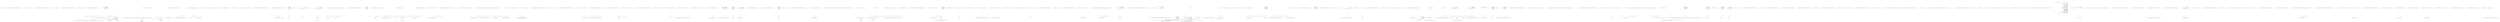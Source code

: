 digraph  {
n6 [label="CommandLine.Text.Example<T>", span=""];
n0 [cluster="CommandLine.Text.Example<T>.Example(string, string, System.Collections.Generic.IEnumerable<CommandLine.UnParserSettings>, T)", label="Entry CommandLine.Text.Example<T>.Example(string, string, System.Collections.Generic.IEnumerable<CommandLine.UnParserSettings>, T)", span="14-14"];
n1 [cluster="CommandLine.Text.Example<T>.Example(string, string, System.Collections.Generic.IEnumerable<CommandLine.UnParserSettings>, T)", label="this.group = group", span="16-16"];
n2 [cluster="CommandLine.Text.Example<T>.Example(string, string, System.Collections.Generic.IEnumerable<CommandLine.UnParserSettings>, T)", label="this.helpText = helpText", span="17-17"];
n4 [cluster="CommandLine.Text.Example<T>.Example(string, string, System.Collections.Generic.IEnumerable<CommandLine.UnParserSettings>, T)", label="this.sample = sample", span="19-19"];
n5 [cluster="CommandLine.Text.Example<T>.Example(string, string, System.Collections.Generic.IEnumerable<CommandLine.UnParserSettings>, T)", label="Exit CommandLine.Text.Example<T>.Example(string, string, System.Collections.Generic.IEnumerable<CommandLine.UnParserSettings>, T)", span="14-14"];
d4 [cluster="CommandLine.Text.Example<T>.Example(string, string, System.Collections.Generic.IEnumerable<CommandLine.UnParserSettings>, T)", color=green, community=0, label="this.sample = sample", prediction=0, span="19-19"];
d12 [label="CommandLine.Text.Example<T>", span=""];
d0 [cluster="CommandLine.Text.Example<T>.Example(string, string, System.Collections.Generic.IEnumerable<CommandLine.UnParserSettings>, T)", label="Entry CommandLine.Text.Example<T>.Example(string, string, System.Collections.Generic.IEnumerable<CommandLine.UnParserSettings>, T)", span="14-14"];
d3 [cluster="CommandLine.Text.Example<T>.Example(string, string, System.Collections.Generic.IEnumerable<CommandLine.UnParserSettings>, T)", label="this.formatStyles = formatStyles", span="18-18"];
m1_149 [cluster="lambda expression", file="ReflectionExtensions.cs", label="Exit lambda expression", span="367-367"];
m1_150 [cluster="CommandLine.Tests.Fakes.FakeOptionsWithSequenceWithoutRange.FakeOptionsWithSequenceWithoutRange()", file="ReflectionExtensions.cs", label="Entry CommandLine.Tests.Fakes.FakeOptionsWithSequenceWithoutRange.FakeOptionsWithSequenceWithoutRange()", span="6-6"];
m1_152 [cluster="CommandLine.Tests.Unit.Core.InstanceBuilderTests.Parse_long_sequence_with_separator(string[], long[])", file="ReflectionExtensions.cs", label="var result = InstanceBuilder.Build(\r\n                () => new FakeOptionsWithSequenceAndSeparator(),\r\n                arguments,\r\n                StringComparer.Ordinal,\r\n                CultureInfo.InvariantCulture)", span="388-392"];
m1_151 [cluster="CommandLine.Tests.Unit.Core.InstanceBuilderTests.Parse_long_sequence_with_separator(string[], long[])", file="ReflectionExtensions.cs", label="Entry CommandLine.Tests.Unit.Core.InstanceBuilderTests.Parse_long_sequence_with_separator(string[], long[])", span="383-383"];
m1_153 [cluster="CommandLine.Tests.Unit.Core.InstanceBuilderTests.Parse_long_sequence_with_separator(string[], long[])", file="ReflectionExtensions.cs", label="expected.ShouldBeEquivalentTo(result.Value.LongSequence)", span="395-395"];
m1_40 [cluster="RailwaySharp.ErrorHandling.OkPair.Create<TSuccess, TMessage>(TSuccess, System.Collections.Generic.IEnumerable<TMessage>)", file="ReflectionExtensions.cs", label="success == null", span="244-244"];
m1_41 [cluster="RailwaySharp.ErrorHandling.OkPair.Create<TSuccess, TMessage>(TSuccess, System.Collections.Generic.IEnumerable<TMessage>)", file="ReflectionExtensions.cs", label="throw new ArgumentNullException(''success'');", span="244-244"];
m1_42 [cluster="RailwaySharp.ErrorHandling.OkPair.Create<TSuccess, TMessage>(TSuccess, System.Collections.Generic.IEnumerable<TMessage>)", file="ReflectionExtensions.cs", label="messages == null", span="245-245"];
m1_43 [cluster="RailwaySharp.ErrorHandling.OkPair.Create<TSuccess, TMessage>(TSuccess, System.Collections.Generic.IEnumerable<TMessage>)", file="ReflectionExtensions.cs", label="throw new ArgumentNullException(''messages'');", span="245-245"];
m1_106 [cluster="lambda expression", file="ReflectionExtensions.cs", label="new FakeOptionsWithEnum()", span="262-262"];
m1_107 [cluster="lambda expression", file="ReflectionExtensions.cs", label="Exit lambda expression", span="262-262"];
m1_108 [cluster="CommandLine.Tests.Fakes.FakeOptionsWithEnum.FakeOptionsWithEnum()", file="ReflectionExtensions.cs", label="Entry CommandLine.Tests.Fakes.FakeOptionsWithEnum.FakeOptionsWithEnum()", span="11-11"];
m1_71 [cluster="lambda expression", file="ReflectionExtensions.cs", label="new FakeOptionsWithSequenceAndOnlyMinConstraint()", span="180-180"];
m1_97 [cluster="lambda expression", file="ReflectionExtensions.cs", label="new FakeOptionsWithSequenceAndOnlyMaxConstraintAsValue()", span="238-238"];
m1_98 [cluster="lambda expression", file="ReflectionExtensions.cs", label="Exit lambda expression", span="238-238"];
m1_99 [cluster="CommandLine.Tests.Fakes.FakeOptionsWithSequenceAndOnlyMaxConstraintAsValue.FakeOptionsWithSequenceAndOnlyMaxConstraintAsValue()", file="ReflectionExtensions.cs", label="Entry CommandLine.Tests.Fakes.FakeOptionsWithSequenceAndOnlyMaxConstraintAsValue.FakeOptionsWithSequenceAndOnlyMaxConstraintAsValue()", span="6-6"];
m1_100 [cluster="CommandLine.Tests.Unit.Core.InstanceBuilderTests.Parse_enum_value(string[], CommandLine.Tests.Fakes.Colors)", file="ReflectionExtensions.cs", label="Entry CommandLine.Tests.Unit.Core.InstanceBuilderTests.Parse_enum_value(string[], CommandLine.Tests.Fakes.Colors)", span="256-256"];
m1_101 [cluster="CommandLine.Tests.Unit.Core.InstanceBuilderTests.Parse_enum_value(string[], CommandLine.Tests.Fakes.Colors)", file="ReflectionExtensions.cs", label="var result = InstanceBuilder.Build(\r\n                () => new FakeOptionsWithEnum(),\r\n                arguments,\r\n                StringComparer.Ordinal,\r\n                CultureInfo.InvariantCulture)", span="261-265"];
m1_154 [cluster="lambda expression", file="ReflectionExtensions.cs", label="Entry lambda expression", span="556-556"];
m1_62 [cluster="RailwaySharp.ErrorHandling.Result<TSuccess, TMessage>.ToString()", file="ReflectionExtensions.cs", label="return string.Format(\r\n                        ''Error: {0}'',\r\n                        string.Join(Environment.NewLine, bad.Messages.Select(v => v.ToString())));", span="305-307"];
m1_54 [cluster="RailwaySharp.ErrorHandling.Result<TSuccess, TMessage>.Result(RailwaySharp.ErrorHandling.ResultType)", file="ReflectionExtensions.cs", label="this.tag = tag", span="285-285"];
m1_266 [cluster="lambda expression", file="ReflectionExtensions.cs", label="Entry lambda expression", span="839-839"];
m1_267 [cluster="lambda expression", file="ReflectionExtensions.cs", label="m.ToString()", span="839-839"];
m1_268 [cluster="lambda expression", file="ReflectionExtensions.cs", label="Exit lambda expression", span="839-839"];
m1_269 [cluster="RailwaySharp.ErrorHandling.ResultExtensions.SucceededWith<TSuccess, TMessage>(RailwaySharp.ErrorHandling.Result<TSuccess, TMessage>)", file="ReflectionExtensions.cs", label="Entry RailwaySharp.ErrorHandling.ResultExtensions.SucceededWith<TSuccess, TMessage>(RailwaySharp.ErrorHandling.Result<TSuccess, TMessage>)", span="851-851"];
m1_188 [cluster="CommandLine.Tests.Unit.Core.InstanceBuilderTests.Parse_option_from_different_sets_gererates_MutuallyExclusiveSetError()", file="ReflectionExtensions.cs", label="Entry CommandLine.Tests.Unit.Core.InstanceBuilderTests.Parse_option_from_different_sets_gererates_MutuallyExclusiveSetError()", span="455-455"];
m1_18 [cluster="CommandLine.Tests.Unit.Core.InstanceBuilderTests.Parse_negative_long_value(string[], long)", file="ReflectionExtensions.cs", label="Exit CommandLine.Tests.Unit.Core.InstanceBuilderTests.Parse_negative_long_value(string[], long)", span="41-41"];
m1_19 [cluster="Unk.Equal", file="ReflectionExtensions.cs", label="Entry Unk.Equal", span=""];
m1_20 [cluster="lambda expression", file="ReflectionExtensions.cs", label="Entry lambda expression", span="47-47"];
m1_21 [cluster="lambda expression", color=green, community=0, file="ReflectionExtensions.cs", label="new FakeOptions()", prediction=1, span="47-47"];
m1_78 [cluster="RailwaySharp.ErrorHandling.Bad<TSuccess, TMessage>.Bad(System.Collections.Generic.IEnumerable<TMessage>)", file="ReflectionExtensions.cs", label="Entry RailwaySharp.ErrorHandling.Bad<TSuccess, TMessage>.Bad(System.Collections.Generic.IEnumerable<TMessage>)", span="348-348"];
m1_166 [cluster="RailwaySharp.ErrorHandling.Trial.Apply<TValue, TSuccess, TMessage>(RailwaySharp.ErrorHandling.Result<System.Func<TValue, TSuccess>, TMessage>, RailwaySharp.ErrorHandling.Result<TValue, TMessage>)", file="ReflectionExtensions.cs", label="Entry RailwaySharp.ErrorHandling.Trial.Apply<TValue, TSuccess, TMessage>(RailwaySharp.ErrorHandling.Result<System.Func<TValue, TSuccess>, TMessage>, RailwaySharp.ErrorHandling.Result<TValue, TMessage>)", span="583-583"];
m1_170 [cluster="RailwaySharp.ErrorHandling.Trial.Apply<TValue, TSuccess, TMessage>(RailwaySharp.ErrorHandling.Result<System.Func<TValue, TSuccess>, TMessage>, RailwaySharp.ErrorHandling.Result<TValue, TMessage>)", file="ReflectionExtensions.cs", label="return new Ok<TSuccess, TMessage>(new OkPair<TSuccess, TMessage>(\r\n                    ok1.Value.Success(ok2.Value.Success), ok1.Value.Messages.Concat(ok2.Value.Messages)));", span="592-593"];
m1_167 [cluster="RailwaySharp.ErrorHandling.Trial.Apply<TValue, TSuccess, TMessage>(RailwaySharp.ErrorHandling.Result<System.Func<TValue, TSuccess>, TMessage>, RailwaySharp.ErrorHandling.Result<TValue, TMessage>)", file="ReflectionExtensions.cs", label="wrappedFunction.Tag == ResultType.Ok && result.Tag == ResultType.Ok", span="587-587"];
m1_169 [cluster="RailwaySharp.ErrorHandling.Trial.Apply<TValue, TSuccess, TMessage>(RailwaySharp.ErrorHandling.Result<System.Func<TValue, TSuccess>, TMessage>, RailwaySharp.ErrorHandling.Result<TValue, TMessage>)", file="ReflectionExtensions.cs", label="var ok2 = (Ok<TValue, TMessage>)result", span="590-590"];
m1_168 [cluster="RailwaySharp.ErrorHandling.Trial.Apply<TValue, TSuccess, TMessage>(RailwaySharp.ErrorHandling.Result<System.Func<TValue, TSuccess>, TMessage>, RailwaySharp.ErrorHandling.Result<TValue, TMessage>)", file="ReflectionExtensions.cs", label="var ok1 = (Ok<Func<TValue, TSuccess>, TMessage>)wrappedFunction", span="589-589"];
m1_171 [cluster="RailwaySharp.ErrorHandling.Trial.Apply<TValue, TSuccess, TMessage>(RailwaySharp.ErrorHandling.Result<System.Func<TValue, TSuccess>, TMessage>, RailwaySharp.ErrorHandling.Result<TValue, TMessage>)", file="ReflectionExtensions.cs", label="wrappedFunction.Tag == ResultType.Bad && result.Tag == ResultType.Ok", span="595-595"];
m1_258 [cluster="RailwaySharp.ErrorHandling.ResultExtensions.Select<TSuccess, TMessage, TResult>(RailwaySharp.ErrorHandling.Result<TSuccess, TMessage>, System.Func<TSuccess, TResult>)", file="ReflectionExtensions.cs", label="Exit RailwaySharp.ErrorHandling.ResultExtensions.Select<TSuccess, TMessage, TResult>(RailwaySharp.ErrorHandling.Result<TSuccess, TMessage>, System.Func<TSuccess, TResult>)", span="819-819"];
m1_260 [cluster="RailwaySharp.ErrorHandling.ResultExtensions.FailedWith<TSuccess, TMessage>(RailwaySharp.ErrorHandling.Result<TSuccess, TMessage>)", file="ReflectionExtensions.cs", label="result.Tag == ResultType.Ok", span="833-833"];
m1_259 [cluster="RailwaySharp.ErrorHandling.ResultExtensions.FailedWith<TSuccess, TMessage>(RailwaySharp.ErrorHandling.Result<TSuccess, TMessage>)", file="ReflectionExtensions.cs", label="Entry RailwaySharp.ErrorHandling.ResultExtensions.FailedWith<TSuccess, TMessage>(RailwaySharp.ErrorHandling.Result<TSuccess, TMessage>)", span="831-831"];
m1_261 [cluster="RailwaySharp.ErrorHandling.ResultExtensions.FailedWith<TSuccess, TMessage>(RailwaySharp.ErrorHandling.Result<TSuccess, TMessage>)", file="ReflectionExtensions.cs", label="var ok = (Ok<TSuccess, TMessage>)result", span="835-835"];
m1_262 [cluster="RailwaySharp.ErrorHandling.ResultExtensions.FailedWith<TSuccess, TMessage>(RailwaySharp.ErrorHandling.Result<TSuccess, TMessage>)", file="ReflectionExtensions.cs", label="throw new Exception(\r\n                    string.Format(''Result was a success: {0} - {1}'',\r\n                    ok.Value.Success,\r\n                    string.Join(Environment.NewLine, ok.Value.Messages.Select(m => m.ToString()))));", span="836-839"];
m1_203 [cluster="RailwaySharp.ErrorHandling.ResultExtensions.Match<TSuccess, TMessage>(RailwaySharp.ErrorHandling.Result<TSuccess, TMessage>, System.Action<TSuccess, System.Collections.Generic.IEnumerable<TMessage>>, System.Action<System.Collections.Generic.IEnumerable<TMessage>>)", file="ReflectionExtensions.cs", label="var ok = result as Ok<TSuccess, TMessage>", span="697-697"];
m1_73 [cluster="lambda expression", file="ReflectionExtensions.cs", label="v.ToString()", span="307-307"];
m1_75 [cluster="RailwaySharp.ErrorHandling.Ok<TSuccess, TMessage>.Ok(RailwaySharp.ErrorHandling.OkPair<TSuccess, TMessage>)", file="ReflectionExtensions.cs", label="Entry RailwaySharp.ErrorHandling.Ok<TSuccess, TMessage>.Ok(RailwaySharp.ErrorHandling.OkPair<TSuccess, TMessage>)", span="324-324"];
m1_74 [cluster="lambda expression", file="ReflectionExtensions.cs", label="Exit lambda expression", span="307-307"];
m1_76 [cluster="RailwaySharp.ErrorHandling.Ok<TSuccess, TMessage>.Ok(RailwaySharp.ErrorHandling.OkPair<TSuccess, TMessage>)", file="ReflectionExtensions.cs", label="this.value = value", span="327-327"];
m1_77 [cluster="RailwaySharp.ErrorHandling.Ok<TSuccess, TMessage>.Ok(RailwaySharp.ErrorHandling.OkPair<TSuccess, TMessage>)", file="ReflectionExtensions.cs", label="Exit RailwaySharp.ErrorHandling.Ok<TSuccess, TMessage>.Ok(RailwaySharp.ErrorHandling.OkPair<TSuccess, TMessage>)", span="324-324"];
m1_246 [cluster="RailwaySharp.ErrorHandling.ResultExtensions.SelectMany<TSuccess, TMessage, TValue, TResult>(RailwaySharp.ErrorHandling.Result<TSuccess, TMessage>, System.Func<TSuccess, RailwaySharp.ErrorHandling.Result<TValue, TMessage>>, System.Func<TSuccess, TValue, TResult>)", file="ReflectionExtensions.cs", label="return liftedMapper(result, v);", span="810-810"];
m1_91 [cluster="RailwaySharp.ErrorHandling.Result.Succeed<TSuccess, TMessage>(TSuccess, TMessage)", file="ReflectionExtensions.cs", label="Entry RailwaySharp.ErrorHandling.Result.Succeed<TSuccess, TMessage>(TSuccess, TMessage)", span="392-392"];
m1_93 [cluster="RailwaySharp.ErrorHandling.Result.Succeed<TSuccess, TMessage>(TSuccess, TMessage)", file="ReflectionExtensions.cs", label="Exit RailwaySharp.ErrorHandling.Result.Succeed<TSuccess, TMessage>(TSuccess, TMessage)", span="392-392"];
m1_92 [cluster="RailwaySharp.ErrorHandling.Result.Succeed<TSuccess, TMessage>(TSuccess, TMessage)", file="ReflectionExtensions.cs", label="return new Ok<TSuccess, TMessage>(new OkPair<TSuccess, TMessage>(value, new[] { message }));", span="394-394"];
m1_94 [cluster="RailwaySharp.ErrorHandling.Result.Succeed<TSuccess, TMessage>(TSuccess, System.Collections.Generic.IEnumerable<TMessage>)", file="ReflectionExtensions.cs", label="Entry RailwaySharp.ErrorHandling.Result.Succeed<TSuccess, TMessage>(TSuccess, System.Collections.Generic.IEnumerable<TMessage>)", span="400-400"];
m1_95 [cluster="RailwaySharp.ErrorHandling.Result.Succeed<TSuccess, TMessage>(TSuccess, System.Collections.Generic.IEnumerable<TMessage>)", file="ReflectionExtensions.cs", label="return new Ok<TSuccess, TMessage>(new OkPair<TSuccess, TMessage>(value, messages));", span="402-402"];
m1_183 [cluster="RailwaySharp.ErrorHandling.Trial.Lift2<TSuccess, TMessage, TSuccess1, TMessage1>(System.Func<TSuccess, System.Func<TMessage, TSuccess1>>, RailwaySharp.ErrorHandling.Result<TSuccess, TMessage1>, RailwaySharp.ErrorHandling.Result<TMessage, TMessage1>)", file="ReflectionExtensions.cs", label="return Apply(Lift(func, a), b);", span="635-635"];
m1_84 [cluster="CommandLine.Tests.Unit.Core.InstanceBuilderTests.Breaking_max_constraint_in_string_sequence_gererates_SequenceOutOfRangeError()", file="ReflectionExtensions.cs", label="var expectedResult = new[] { new SequenceOutOfRangeError(new NameInfo(''s'', ''string-seq'')) }", span="215-215"];
m1_85 [cluster="CommandLine.Tests.Unit.Core.InstanceBuilderTests.Breaking_max_constraint_in_string_sequence_gererates_SequenceOutOfRangeError()", file="ReflectionExtensions.cs", label="var result = InstanceBuilder.Build(\r\n                () => new FakeOptionsWithSequenceAndOnlyMaxConstraint(),\r\n                new[] { ''--string-seq=one'', ''two'', ''three'', ''this-is-too-much'' },\r\n                StringComparer.Ordinal,\r\n                CultureInfo.InvariantCulture)", span="218-222"];
m1_86 [cluster="CommandLine.Tests.Unit.Core.InstanceBuilderTests.Breaking_max_constraint_in_string_sequence_gererates_SequenceOutOfRangeError()", file="ReflectionExtensions.cs", label="Assert.True(expectedResult.SequenceEqual(result.Errors))", span="225-225"];
m1_3 [cluster="CommandLine.Tests.Unit.Core.InstanceBuilderTests.Explicit_help_request_generates_help_requested_error()", file="ReflectionExtensions.cs", label="var result = InstanceBuilder.Build(\r\n                () => fakeOptions,\r\n                new[] { ''--help'' },\r\n                StringComparer.Ordinal,\r\n                CultureInfo.InvariantCulture)", span="25-29"];
m1_4 [cluster="CommandLine.Tests.Unit.Core.InstanceBuilderTests.Explicit_help_request_generates_help_requested_error()", file="ReflectionExtensions.cs", label="Assert.True(expectedResult.Equals(result))", span="32-32"];
m1_5 [cluster="CommandLine.Tests.Unit.Core.InstanceBuilderTests.Explicit_help_request_generates_help_requested_error()", file="ReflectionExtensions.cs", label="Exit CommandLine.Tests.Unit.Core.InstanceBuilderTests.Explicit_help_request_generates_help_requested_error()", span="16-16"];
m1_298 [cluster="CommandLine.Tests.Fakes.FakeOptionsWithSequenceMinMaxEqual.FakeOptionsWithSequenceMinMaxEqual()", file="ReflectionExtensions.cs", label="Entry CommandLine.Tests.Fakes.FakeOptionsWithSequenceMinMaxEqual.FakeOptionsWithSequenceMinMaxEqual()", span="9-9"];
m1_22 [cluster="lambda expression", file="ReflectionExtensions.cs", label="Exit lambda expression", span="47-47"];
m1_23 [cluster="CommandLine.Tests.Unit.Core.InstanceBuilderTests.Parse_double_value(string[], double)", file="ReflectionExtensions.cs", label="Entry CommandLine.Tests.Unit.Core.InstanceBuilderTests.Parse_double_value(string[], double)", span="64-64"];
m1_26 [cluster="CommandLine.Tests.Unit.Core.InstanceBuilderTests.Parse_double_value(string[], double)", file="ReflectionExtensions.cs", label="Exit CommandLine.Tests.Unit.Core.InstanceBuilderTests.Parse_double_value(string[], double)", span="64-64"];
m1_24 [cluster="CommandLine.Tests.Unit.Core.InstanceBuilderTests.Parse_double_value(string[], double)", file="ReflectionExtensions.cs", label="var result = InstanceBuilder.Build(\r\n                () => new FakeOptionsWithDouble(),\r\n                arguments,\r\n                StringComparer.Ordinal,\r\n                CultureInfo.InvariantCulture)", span="69-73"];
m1_25 [cluster="CommandLine.Tests.Unit.Core.InstanceBuilderTests.Parse_double_value(string[], double)", file="ReflectionExtensions.cs", label="Assert.Equal(expected, result.Value.DoubleValue)", span="76-76"];
m1_27 [cluster="lambda expression", file="ReflectionExtensions.cs", label="Entry lambda expression", span="70-70"];
m1_270 [cluster="string.Equals(string)", file="ReflectionExtensions.cs", label="Entry string.Equals(string)", span="0-0"];
m1_271 [cluster="lambda expression", file="ReflectionExtensions.cs", label="Entry lambda expression", span="640-640"];
m1_273 [cluster="lambda expression", file="ReflectionExtensions.cs", label="Exit lambda expression", span="640-640"];
m1_272 [cluster="lambda expression", file="ReflectionExtensions.cs", label="new FakeOptions()", span="640-640"];
m1_274 [cluster="CommandLine.Tests.Unit.Core.InstanceBuilderTests.Breaking_required_constraint_in_string_scalar_as_value_generates_MissingRequiredOptionError()", file="ReflectionExtensions.cs", label="Entry CommandLine.Tests.Unit.Core.InstanceBuilderTests.Breaking_required_constraint_in_string_scalar_as_value_generates_MissingRequiredOptionError()", span="652-652"];
m1_275 [cluster="CommandLine.Tests.Unit.Core.InstanceBuilderTests.Breaking_required_constraint_in_string_scalar_as_value_generates_MissingRequiredOptionError()", file="ReflectionExtensions.cs", label="var expectedResult = new[] { new MissingRequiredOptionError(NameInfo.EmptyName) }", span="655-655"];
m1_96 [cluster="lambda expression", file="ReflectionExtensions.cs", label="Entry lambda expression", span="238-238"];
m1_179 [cluster="CommandLine.Core.Tokenizer.PreprocessDashDash(System.Collections.Generic.IEnumerable<string>, System.Func<System.Collections.Generic.IEnumerable<string>, CommandLine.Core.StatePair<System.Collections.Generic.IEnumerable<CommandLine.Core.Token>>>)", file="ReflectionExtensions.cs", label="Entry CommandLine.Core.Tokenizer.PreprocessDashDash(System.Collections.Generic.IEnumerable<string>, System.Func<System.Collections.Generic.IEnumerable<string>, CommandLine.Core.StatePair<System.Collections.Generic.IEnumerable<CommandLine.Core.Token>>>)", span="31-31"];
m1_180 [cluster="lambda expression", file="ReflectionExtensions.cs", label="Entry lambda expression", span="443-443"];
m1_181 [cluster="lambda expression", file="ReflectionExtensions.cs", label="Tokenizer.Tokenize(args, name => NameLookup.Contains(name, optionSpecs, StringComparer.Ordinal))", span="443-443"];
m1_182 [cluster="lambda expression", file="ReflectionExtensions.cs", label="Exit lambda expression", span="443-443"];
m1_184 [cluster="lambda expression", file="ReflectionExtensions.cs", label="Entry lambda expression", span="443-443"];
m1_321 [cluster="CommandLine.Tests.Fakes.FakeOptionsWithNullables.FakeOptionsWithNullables()", file="ReflectionExtensions.cs", label="Entry CommandLine.Tests.Fakes.FakeOptionsWithNullables.FakeOptionsWithNullables()", span="4-4"];
m1_126 [cluster="CommandLine.Tests.Unit.Core.InstanceBuilderTests.Parse_enum_value_with_wrong_item_name_case_generates_BadFormatConversionError()", file="ReflectionExtensions.cs", label="Entry CommandLine.Tests.Unit.Core.InstanceBuilderTests.Parse_enum_value_with_wrong_item_name_case_generates_BadFormatConversionError()", span="312-312"];
m1_127 [cluster="CommandLine.Tests.Unit.Core.InstanceBuilderTests.Parse_enum_value_with_wrong_item_name_case_generates_BadFormatConversionError()", file="ReflectionExtensions.cs", label="var expectedResult = new[] { new BadFormatConversionError(new NameInfo('''', ''colors'')) }", span="315-315"];
m1_128 [cluster="CommandLine.Tests.Unit.Core.InstanceBuilderTests.Parse_enum_value_with_wrong_item_name_case_generates_BadFormatConversionError()", file="ReflectionExtensions.cs", label="var result = InstanceBuilder.Build(\r\n                () => new FakeOptionsWithEnum(),\r\n                new[] { ''--colors'', ''RED'' },\r\n                StringComparer.Ordinal,\r\n                CultureInfo.InvariantCulture)", span="318-322"];
m1_129 [cluster="CommandLine.Tests.Unit.Core.InstanceBuilderTests.Parse_enum_value_with_wrong_item_name_case_generates_BadFormatConversionError()", file="ReflectionExtensions.cs", label="Assert.True(expectedResult.SequenceEqual(result.Errors))", span="325-325"];
m1_6 [cluster="RailwaySharp.ErrorHandling.Unit.GetHashCode()", file="ReflectionExtensions.cs", label="Entry RailwaySharp.ErrorHandling.Unit.GetHashCode()", span="143-143"];
m1_250 [cluster="lambda expression", file="ReflectionExtensions.cs", label="Entry lambda expression", span="803-803"];
m1_252 [cluster="lambda expression", file="ReflectionExtensions.cs", label="Exit lambda expression", span="803-803"];
m1_251 [cluster="lambda expression", file="ReflectionExtensions.cs", label="mapperFunc(suc, val)", span="803-803"];
m1_253 [cluster="lambda expression", file="ReflectionExtensions.cs", label="Entry lambda expression", span="808-808"];
m1_254 [cluster="lambda expression", file="ReflectionExtensions.cs", label="Trial.Lift2(curriedMapper, a, b)", span="808-808"];
m1_29 [cluster="lambda expression", file="ReflectionExtensions.cs", label="Exit lambda expression", span="70-70"];
m1_109 [cluster="RailwaySharp.ErrorHandling.Trial.Warn<TSuccess, TMessage>(TMessage, TSuccess)", file="ReflectionExtensions.cs", label="Entry RailwaySharp.ErrorHandling.Trial.Warn<TSuccess, TMessage>(TMessage, TSuccess)", span="457-457"];
m1_111 [cluster="RailwaySharp.ErrorHandling.Trial.Warn<TSuccess, TMessage>(TMessage, TSuccess)", file="ReflectionExtensions.cs", label="Exit RailwaySharp.ErrorHandling.Trial.Warn<TSuccess, TMessage>(TMessage, TSuccess)", span="457-457"];
m1_110 [cluster="RailwaySharp.ErrorHandling.Trial.Warn<TSuccess, TMessage>(TMessage, TSuccess)", file="ReflectionExtensions.cs", label="return new Ok<TSuccess, TMessage>(new OkPair<TSuccess, TMessage>(value, new[] { message }));", span="459-459"];
m1_112 [cluster="RailwaySharp.ErrorHandling.Trial.Fail<TSuccess, TMessage>(TMessage)", file="ReflectionExtensions.cs", label="Entry RailwaySharp.ErrorHandling.Trial.Fail<TSuccess, TMessage>(TMessage)", span="468-468"];
m1_113 [cluster="RailwaySharp.ErrorHandling.Trial.Fail<TSuccess, TMessage>(TMessage)", file="ReflectionExtensions.cs", label="return new Bad<TSuccess, TMessage>(new[] { message });", span="470-470"];
m1_0 [cluster="CommandLine.Tests.Unit.Core.InstanceBuilderTests.Explicit_help_request_generates_help_requested_error()", file="ReflectionExtensions.cs", label="Entry CommandLine.Tests.Unit.Core.InstanceBuilderTests.Explicit_help_request_generates_help_requested_error()", span="16-16"];
m1_1 [cluster="CommandLine.Tests.Unit.Core.InstanceBuilderTests.Explicit_help_request_generates_help_requested_error()", file="ReflectionExtensions.cs", label="var fakeOptions = new FakeOptions()", span="19-19"];
m1_2 [cluster="CommandLine.Tests.Unit.Core.InstanceBuilderTests.Explicit_help_request_generates_help_requested_error()", file="ReflectionExtensions.cs", label="var expectedResult = ParserResult.Create(\r\n                ParserResultType.Options,\r\n                fakeOptions, new Error[] { new HelpRequestedError() })", span="20-22"];
m1_7 [cluster="RailwaySharp.ErrorHandling.Unit.GetHashCode()", file="ReflectionExtensions.cs", label="return 0;", span="145-145"];
m1_46 [cluster="lambda expression", file="ReflectionExtensions.cs", label="Exit lambda expression", span="116-116"];
m1_103 [cluster="CommandLine.Tests.Unit.Core.InstanceBuilderTests.Parse_enum_value(string[], CommandLine.Tests.Fakes.Colors)", file="ReflectionExtensions.cs", label="Exit CommandLine.Tests.Unit.Core.InstanceBuilderTests.Parse_enum_value(string[], CommandLine.Tests.Fakes.Colors)", span="256-256"];
m1_104 [cluster="Unk.ShouldBeEquivalentTo", file="ReflectionExtensions.cs", label="Entry Unk.ShouldBeEquivalentTo", span=""];
m1_105 [cluster="lambda expression", file="ReflectionExtensions.cs", label="Entry lambda expression", span="262-262"];
m1_223 [cluster="lambda expression", file="ReflectionExtensions.cs", label="Exit lambda expression", span="526-526"];
m1_224 [cluster="CommandLine.Tests.Unit.Core.InstanceBuilderTests.Omitting_required_option_gererates_MissingRequiredOptionError()", file="ReflectionExtensions.cs", label="Entry CommandLine.Tests.Unit.Core.InstanceBuilderTests.Omitting_required_option_gererates_MissingRequiredOptionError()", span="537-537"];
m1_225 [cluster="CommandLine.Tests.Unit.Core.InstanceBuilderTests.Omitting_required_option_gererates_MissingRequiredOptionError()", file="ReflectionExtensions.cs", label="var expectedResult = new[] { new MissingRequiredOptionError(new NameInfo('''', ''str'')) }", span="540-540"];
m1_306 [cluster="CommandLine.Tests.Unit.Core.InstanceBuilderTests.Parse_string_scalar_and_sequence_adjacent(string[], CommandLine.Tests.Fakes.FakeOptionsWithScalarValueAndSequenceStringAdjacent)", file="ReflectionExtensions.cs", label="Entry CommandLine.Tests.Unit.Core.InstanceBuilderTests.Parse_string_scalar_and_sequence_adjacent(string[], CommandLine.Tests.Fakes.FakeOptionsWithScalarValueAndSequenceStringAdjacent)", span="732-732"];
m1_307 [cluster="CommandLine.Tests.Unit.Core.InstanceBuilderTests.Parse_string_scalar_and_sequence_adjacent(string[], CommandLine.Tests.Fakes.FakeOptionsWithScalarValueAndSequenceStringAdjacent)", file="ReflectionExtensions.cs", label="var result = InstanceBuilder.Build(\r\n                () => new FakeOptionsWithScalarValueAndSequenceStringAdjacent(),\r\n                arguments,\r\n                StringComparer.Ordinal,\r\n                CultureInfo.InvariantCulture)", span="737-741"];
m1_308 [cluster="CommandLine.Tests.Unit.Core.InstanceBuilderTests.Parse_string_scalar_and_sequence_adjacent(string[], CommandLine.Tests.Fakes.FakeOptionsWithScalarValueAndSequenceStringAdjacent)", file="ReflectionExtensions.cs", label="expected.ShouldBeEquivalentTo(result.Value)", span="744-744"];
m1_309 [cluster="CommandLine.Tests.Unit.Core.InstanceBuilderTests.Parse_string_scalar_and_sequence_adjacent(string[], CommandLine.Tests.Fakes.FakeOptionsWithScalarValueAndSequenceStringAdjacent)", file="ReflectionExtensions.cs", label="Exit CommandLine.Tests.Unit.Core.InstanceBuilderTests.Parse_string_scalar_and_sequence_adjacent(string[], CommandLine.Tests.Fakes.FakeOptionsWithScalarValueAndSequenceStringAdjacent)", span="732-732"];
m1_172 [cluster="RailwaySharp.ErrorHandling.Trial.Apply<TValue, TSuccess, TMessage>(RailwaySharp.ErrorHandling.Result<System.Func<TValue, TSuccess>, TMessage>, RailwaySharp.ErrorHandling.Result<TValue, TMessage>)", file="ReflectionExtensions.cs", label="return new Bad<TSuccess, TMessage>(((Bad<TValue, TMessage>)result).Messages);", span="597-597"];
m1_82 [cluster="RailwaySharp.ErrorHandling.Result.FailWith<TSuccess, TMessage>(System.Collections.Generic.IEnumerable<TMessage>)", file="ReflectionExtensions.cs", label="return new Bad<TSuccess, TMessage>(messages);", span="370-370"];
m1_143 [cluster="lambda expression", file="ReflectionExtensions.cs", label="new Ok<TSuccess, TMessage>(\r\n                        new OkPair<TSuccess, TMessage>(pair.Success, messages.Concat(pair.Messages)))", span="535-536"];
m1_144 [cluster="lambda expression", file="ReflectionExtensions.cs", label="Exit lambda expression", span="534-536"];
m1_145 [cluster="System.Collections.Generic.IEnumerable<TSource>.Concat<TSource>(System.Collections.Generic.IEnumerable<TSource>)", file="ReflectionExtensions.cs", label="Entry System.Collections.Generic.IEnumerable<TSource>.Concat<TSource>(System.Collections.Generic.IEnumerable<TSource>)", span="0-0"];
m1_146 [cluster="lambda expression", file="ReflectionExtensions.cs", label="Entry lambda expression", span="539-539"];
m1_55 [cluster="RailwaySharp.ErrorHandling.Result<TSuccess, TMessage>.Result(RailwaySharp.ErrorHandling.ResultType)", file="ReflectionExtensions.cs", label="Exit RailwaySharp.ErrorHandling.Result<TSuccess, TMessage>.Result(RailwaySharp.ErrorHandling.ResultType)", span="283-283"];
m1_56 [cluster="RailwaySharp.ErrorHandling.Result<TSuccess, TMessage>.ToString()", file="ReflectionExtensions.cs", label="Entry RailwaySharp.ErrorHandling.Result<TSuccess, TMessage>.ToString()", span="293-293"];
m1_57 [cluster="RailwaySharp.ErrorHandling.Result<TSuccess, TMessage>.ToString()", file="ReflectionExtensions.cs", label=Tag, span="295-295"];
m1_58 [cluster="RailwaySharp.ErrorHandling.Result<TSuccess, TMessage>.ToString()", file="ReflectionExtensions.cs", label="ResultType.Ok", span="297-297"];
m1_79 [cluster="lambda expression", file="ReflectionExtensions.cs", label="Entry lambda expression", span="199-199"];
m1_80 [cluster="lambda expression", file="ReflectionExtensions.cs", label="new FakeOptionsWithSequenceAndOnlyMinConstraintAsValue()", span="199-199"];
m1_226 [cluster="CommandLine.Tests.Unit.Core.InstanceBuilderTests.Omitting_required_option_gererates_MissingRequiredOptionError()", file="ReflectionExtensions.cs", label="var result = InstanceBuilder.Build(\r\n                () => new FakeOptionWithRequired(),\r\n                new string[] { },\r\n                StringComparer.Ordinal,\r\n                CultureInfo.InvariantCulture)", span="543-547"];
m1_227 [cluster="CommandLine.Tests.Unit.Core.InstanceBuilderTests.Omitting_required_option_gererates_MissingRequiredOptionError()", file="ReflectionExtensions.cs", label="Assert.True(expectedResult.SequenceEqual(result.Errors))", span="550-550"];
m1_228 [cluster="CommandLine.Tests.Unit.Core.InstanceBuilderTests.Omitting_required_option_gererates_MissingRequiredOptionError()", file="ReflectionExtensions.cs", label="Exit CommandLine.Tests.Unit.Core.InstanceBuilderTests.Omitting_required_option_gererates_MissingRequiredOptionError()", span="537-537"];
m1_236 [cluster="CommandLine.Tests.Unit.Core.InstanceBuilderTests.Wrong_range_in_sequence_gererates_SequenceOutOfRangeError()", file="ReflectionExtensions.cs", label="Assert.True(expectedResult.SequenceEqual(result.Errors))", span="569-569"];
m1_229 [cluster="lambda expression", file="ReflectionExtensions.cs", label="Entry lambda expression", span="544-544"];
m1_230 [cluster="lambda expression", file="ReflectionExtensions.cs", label="new FakeOptionWithRequired()", span="544-544"];
m1_231 [cluster="lambda expression", file="ReflectionExtensions.cs", label="Exit lambda expression", span="544-544"];
m1_232 [cluster="CommandLine.Tests.Fakes.FakeOptionWithRequired.FakeOptionWithRequired()", file="ReflectionExtensions.cs", label="Entry CommandLine.Tests.Fakes.FakeOptionWithRequired.FakeOptionWithRequired()", span="4-4"];
m1_234 [cluster="CommandLine.Tests.Unit.Core.InstanceBuilderTests.Wrong_range_in_sequence_gererates_SequenceOutOfRangeError()", file="ReflectionExtensions.cs", label="var expectedResult = new[] { new SequenceOutOfRangeError(new NameInfo(''i'', '''')) }", span="559-559"];
m1_233 [cluster="CommandLine.Tests.Unit.Core.InstanceBuilderTests.Wrong_range_in_sequence_gererates_SequenceOutOfRangeError()", file="ReflectionExtensions.cs", label="Entry CommandLine.Tests.Unit.Core.InstanceBuilderTests.Wrong_range_in_sequence_gererates_SequenceOutOfRangeError()", span="556-556"];
m1_235 [cluster="CommandLine.Tests.Unit.Core.InstanceBuilderTests.Wrong_range_in_sequence_gererates_SequenceOutOfRangeError()", file="ReflectionExtensions.cs", label="var result = InstanceBuilder.Build(\r\n                () => new FakeOptions(),\r\n                new [] { ''-i'', ''10'' },\r\n                StringComparer.Ordinal,\r\n                CultureInfo.InvariantCulture)", span="562-566"];
m1_237 [cluster="CommandLine.Tests.Unit.Core.InstanceBuilderTests.Wrong_range_in_sequence_gererates_SequenceOutOfRangeError()", file="ReflectionExtensions.cs", label="Exit CommandLine.Tests.Unit.Core.InstanceBuilderTests.Wrong_range_in_sequence_gererates_SequenceOutOfRangeError()", span="556-556"];
m1_238 [cluster="lambda expression", file="ReflectionExtensions.cs", label="Entry lambda expression", span="563-563"];
m1_31 [cluster="RailwaySharp.ErrorHandling.OkPair<TSuccess, TMessage>.GetHashCode()", file="ReflectionExtensions.cs", label="return new { Success, Messages }.GetHashCode();", span="218-218"];
m1_32 [cluster="RailwaySharp.ErrorHandling.OkPair<TSuccess, TMessage>.GetHashCode()", file="ReflectionExtensions.cs", label="Exit RailwaySharp.ErrorHandling.OkPair<TSuccess, TMessage>.GetHashCode()", span="216-216"];
m1_33 [cluster="object.GetHashCode()", file="ReflectionExtensions.cs", label="Entry object.GetHashCode()", span="0-0"];
m1_34 [cluster="RailwaySharp.ErrorHandling.OkPair<TSuccess, TMessage>.Equals(RailwaySharp.ErrorHandling.OkPair<TSuccess, TMessage>)", file="ReflectionExtensions.cs", label="other == null", span="228-228"];
m1_72 [cluster="lambda expression", file="ReflectionExtensions.cs", label="Exit lambda expression", span="180-180"];
m1_68 [cluster="CommandLine.MissingValueOptionError.MissingValueOptionError(CommandLine.NameInfo)", file="ReflectionExtensions.cs", label="Entry CommandLine.MissingValueOptionError.MissingValueOptionError(CommandLine.NameInfo)", span="261-261"];
m1_69 [cluster="CommandLine.NameInfo.NameInfo(string, string)", file="ReflectionExtensions.cs", label="Entry CommandLine.NameInfo.NameInfo(string, string)", span="20-20"];
m1_70 [cluster="lambda expression", file="ReflectionExtensions.cs", label="Entry lambda expression", span="180-180"];
m1_131 [cluster="lambda expression", file="ReflectionExtensions.cs", label="Entry lambda expression", span="319-319"];
m1_130 [cluster="CommandLine.Tests.Unit.Core.InstanceBuilderTests.Parse_enum_value_with_wrong_item_name_case_generates_BadFormatConversionError()", file="ReflectionExtensions.cs", label="Exit CommandLine.Tests.Unit.Core.InstanceBuilderTests.Parse_enum_value_with_wrong_item_name_case_generates_BadFormatConversionError()", span="312-312"];
m1_132 [cluster="lambda expression", file="ReflectionExtensions.cs", label="new FakeOptionsWithEnum()", span="319-319"];
m1_134 [cluster="CommandLine.Tests.Unit.Core.InstanceBuilderTests.Parse_values_partitioned_between_sequence_and_scalar()", file="ReflectionExtensions.cs", label="Entry CommandLine.Tests.Unit.Core.InstanceBuilderTests.Parse_values_partitioned_between_sequence_and_scalar()", span="331-331"];
m1_135 [cluster="CommandLine.Tests.Unit.Core.InstanceBuilderTests.Parse_values_partitioned_between_sequence_and_scalar()", file="ReflectionExtensions.cs", label="var expectedResult = new FakeOptionsWithValues\r\n                {\r\n                    StringValue = string.Empty,\r\n                    LongValue = 10L,\r\n                    StringSequence = new[] { ''a'', ''b'', ''c'' },\r\n                    IntValue = 20\r\n                }", span="334-340"];
m1_136 [cluster="CommandLine.Tests.Unit.Core.InstanceBuilderTests.Parse_values_partitioned_between_sequence_and_scalar()", file="ReflectionExtensions.cs", label="var result = InstanceBuilder.Build(\r\n                () => new FakeOptionsWithValues(),\r\n                new[] { ''10'', ''a'', ''b'', ''c'', ''20'' },\r\n                StringComparer.Ordinal,\r\n                CultureInfo.InvariantCulture)", span="343-347"];
m1_147 [cluster="lambda expression", file="ReflectionExtensions.cs", label="Entry lambda expression", span="367-367"];
m1_142 [cluster="lambda expression", file="ReflectionExtensions.cs", label="Exit lambda expression", span="344-344"];
m1_148 [cluster="lambda expression", file="ReflectionExtensions.cs", label="new FakeOptionsWithSequenceWithoutRange()", span="367-367"];
m1_155 [cluster="lambda expression", file="ReflectionExtensions.cs", label="Entry lambda expression", span="389-389"];
m1_158 [cluster="CommandLine.Tests.Fakes.FakeOptionsWithSequenceAndSeparator.FakeOptionsWithSequenceAndSeparator()", file="ReflectionExtensions.cs", label="Entry CommandLine.Tests.Fakes.FakeOptionsWithSequenceAndSeparator.FakeOptionsWithSequenceAndSeparator()", span="6-6"];
m1_156 [cluster="lambda expression", file="ReflectionExtensions.cs", label="new FakeOptionsWithSequenceAndSeparator()", span="389-389"];
m1_157 [cluster="lambda expression", file="ReflectionExtensions.cs", label="Exit lambda expression", span="389-389"];
m1_159 [cluster="CommandLine.Tests.Unit.Core.InstanceBuilderTests.Parse_string_sequence_with_separator(string[], string[])", file="ReflectionExtensions.cs", label="Entry CommandLine.Tests.Unit.Core.InstanceBuilderTests.Parse_string_sequence_with_separator(string[], string[])", span="405-405"];
m1_163 [cluster="lambda expression", file="ReflectionExtensions.cs", label="Entry lambda expression", span="411-411"];
m1_164 [cluster="lambda expression", file="ReflectionExtensions.cs", label="new FakeOptionsWithSequenceAndSeparator()", span="411-411"];
m1_165 [cluster="lambda expression", file="ReflectionExtensions.cs", label="Exit lambda expression", span="411-411"];
m1_189 [cluster="CommandLine.Tests.Unit.Core.InstanceBuilderTests.Parse_option_from_different_sets_gererates_MutuallyExclusiveSetError()", file="ReflectionExtensions.cs", label="var expectedResult = new[]\r\n                {\r\n                    new MutuallyExclusiveSetError(new NameInfo('''', ''weburl'')),\r\n                    new MutuallyExclusiveSetError(new NameInfo('''', ''ftpurl''))\r\n                }", span="458-462"];
m1_190 [cluster="CommandLine.Tests.Unit.Core.InstanceBuilderTests.Parse_option_from_different_sets_gererates_MutuallyExclusiveSetError()", file="ReflectionExtensions.cs", label="var result = InstanceBuilder.Build(\r\n                () => new FakeOptionsWithSets(),\r\n                new[] { ''--weburl'', ''http://mywebsite.org/'', ''--ftpurl'', ''fpt://ftpsite.org/'' },\r\n                StringComparer.Ordinal,\r\n                CultureInfo.InvariantCulture)", span="465-469"];
m1_191 [cluster="CommandLine.Tests.Unit.Core.InstanceBuilderTests.Parse_option_from_different_sets_gererates_MutuallyExclusiveSetError()", file="ReflectionExtensions.cs", label="Assert.True(expectedResult.SequenceEqual(result.Errors))", span="472-472"];
m1_192 [cluster="CommandLine.Tests.Unit.Core.InstanceBuilderTests.Parse_option_from_different_sets_gererates_MutuallyExclusiveSetError()", file="ReflectionExtensions.cs", label="Exit CommandLine.Tests.Unit.Core.InstanceBuilderTests.Parse_option_from_different_sets_gererates_MutuallyExclusiveSetError()", span="455-455"];
m1_194 [cluster="lambda expression", file="ReflectionExtensions.cs", label="Entry lambda expression", span="466-466"];
m1_195 [cluster="lambda expression", file="ReflectionExtensions.cs", label="new FakeOptionsWithSets()", span="466-466"];
m1_196 [cluster="lambda expression", file="ReflectionExtensions.cs", label="Exit lambda expression", span="466-466"];
m1_198 [cluster="CommandLine.Tests.Unit.Core.InstanceBuilderTests.Two_required_options_at_the_same_set_and_one_is_true()", file="ReflectionExtensions.cs", label="Entry CommandLine.Tests.Unit.Core.InstanceBuilderTests.Two_required_options_at_the_same_set_and_one_is_true()", span="478-478"];
m1_199 [cluster="CommandLine.Tests.Unit.Core.InstanceBuilderTests.Two_required_options_at_the_same_set_and_one_is_true()", file="ReflectionExtensions.cs", label="var expectedResult = new FakeOptionWithRequiredAndSet {\r\n                FtpUrl = ''str1'',\r\n                WebUrl = null\r\n            }", span="480-483"];
m1_193 [cluster="CommandLine.MutuallyExclusiveSetError.MutuallyExclusiveSetError(CommandLine.NameInfo)", file="ReflectionExtensions.cs", label="Entry CommandLine.MutuallyExclusiveSetError.MutuallyExclusiveSetError(CommandLine.NameInfo)", span="294-294"];
m1_197 [cluster="CommandLine.Tests.Fakes.FakeOptionsWithSets.FakeOptionsWithSets()", file="ReflectionExtensions.cs", label="Entry CommandLine.Tests.Fakes.FakeOptionsWithSets.FakeOptionsWithSets()", span="4-4"];
m1_200 [cluster="CommandLine.Tests.Unit.Core.InstanceBuilderTests.Two_required_options_at_the_same_set_and_one_is_true()", file="ReflectionExtensions.cs", label="var result = InstanceBuilder.Build(\r\n                () => new FakeOptionWithRequiredAndSet(),\r\n                new[] { ''--ftpurl'', ''str1''},\r\n                StringComparer.Ordinal,\r\n                CultureInfo.InvariantCulture)", span="485-489"];
m1_201 [cluster="CommandLine.Tests.Unit.Core.InstanceBuilderTests.Two_required_options_at_the_same_set_and_one_is_true()", file="ReflectionExtensions.cs", label="expectedResult.ShouldBeEquivalentTo(result.Value)", span="492-492"];
m1_248 [cluster="lambda expression", file="ReflectionExtensions.cs", label="new FakeOptions()", span="582-582"];
m1_249 [cluster="lambda expression", file="ReflectionExtensions.cs", label="Exit lambda expression", span="582-582"];
m1_255 [cluster="lambda expression", file="ReflectionExtensions.cs", label="Entry lambda expression", span="601-601"];
m1_276 [cluster="CommandLine.Tests.Unit.Core.InstanceBuilderTests.Breaking_required_constraint_in_string_scalar_as_value_generates_MissingRequiredOptionError()", file="ReflectionExtensions.cs", label="var result = InstanceBuilder.Build(\r\n                () => new FakeOptionsWithRequiredValue(),\r\n                new string[] { },\r\n                StringComparer.Ordinal,\r\n                CultureInfo.InvariantCulture)", span="658-662"];
m1_277 [cluster="CommandLine.Tests.Unit.Core.InstanceBuilderTests.Breaking_required_constraint_in_string_scalar_as_value_generates_MissingRequiredOptionError()", file="ReflectionExtensions.cs", label="Assert.True(expectedResult.SequenceEqual(result.Errors))", span="665-665"];
m1_278 [cluster="CommandLine.Tests.Unit.Core.InstanceBuilderTests.Breaking_required_constraint_in_string_scalar_as_value_generates_MissingRequiredOptionError()", file="ReflectionExtensions.cs", label="Exit CommandLine.Tests.Unit.Core.InstanceBuilderTests.Breaking_required_constraint_in_string_scalar_as_value_generates_MissingRequiredOptionError()", span="652-652"];
m1_45 [cluster="RailwaySharp.ErrorHandling.OkPair.Create<TSuccess, TMessage>(TSuccess, System.Collections.Generic.IEnumerable<TMessage>)", file="ReflectionExtensions.cs", label="Exit RailwaySharp.ErrorHandling.OkPair.Create<TSuccess, TMessage>(TSuccess, System.Collections.Generic.IEnumerable<TMessage>)", span="242-242"];
m1_239 [cluster="RailwaySharp.ErrorHandling.ResultExtensions.SelectMany<TSuccess, TMessage, TResult>(RailwaySharp.ErrorHandling.Result<TSuccess, TMessage>, System.Func<TSuccess, RailwaySharp.ErrorHandling.Result<TResult, TMessage>>)", file="ReflectionExtensions.cs", label="Entry RailwaySharp.ErrorHandling.ResultExtensions.SelectMany<TSuccess, TMessage, TResult>(RailwaySharp.ErrorHandling.Result<TSuccess, TMessage>, System.Func<TSuccess, RailwaySharp.ErrorHandling.Result<TResult, TMessage>>)", span="784-784"];
m1_256 [cluster="RailwaySharp.ErrorHandling.ResultExtensions.Select<TSuccess, TMessage, TResult>(RailwaySharp.ErrorHandling.Result<TSuccess, TMessage>, System.Func<TSuccess, TResult>)", file="ReflectionExtensions.cs", label="Entry RailwaySharp.ErrorHandling.ResultExtensions.Select<TSuccess, TMessage, TResult>(RailwaySharp.ErrorHandling.Result<TSuccess, TMessage>, System.Func<TSuccess, TResult>)", span="819-819"];
m1_264 [cluster="RailwaySharp.ErrorHandling.ResultExtensions.FailedWith<TSuccess, TMessage>(RailwaySharp.ErrorHandling.Result<TSuccess, TMessage>)", file="ReflectionExtensions.cs", label="return bad.Messages;", span="842-842"];
m1_288 [cluster="lambda expression", file="ReflectionExtensions.cs", label="RailwaySharp.ErrorHandling.Ok<TSuccess, TMessage>", span=""];
m1_36 [cluster="RailwaySharp.ErrorHandling.OkPair<TSuccess, TMessage>.Equals(RailwaySharp.ErrorHandling.OkPair<TSuccess, TMessage>)", file="ReflectionExtensions.cs", label="return Success.Equals(other.Success) && Messages.SequenceEqual(other.Messages);", span="233-233"];
m1_44 [cluster="RailwaySharp.ErrorHandling.OkPair.Create<TSuccess, TMessage>(TSuccess, System.Collections.Generic.IEnumerable<TMessage>)", file="ReflectionExtensions.cs", label="return new OkPair<TSuccess, TMessage>(success, messages);", span="247-247"];
m1_51 [cluster="RailwaySharp.ErrorHandling.OkPair.Second<TSuccess, TMessage>(RailwaySharp.ErrorHandling.OkPair<TSuccess, TMessage>)", file="ReflectionExtensions.cs", label="return okPair.Messages;", span="257-257"];
m1_59 [cluster="RailwaySharp.ErrorHandling.Result<TSuccess, TMessage>.ToString()", file="ReflectionExtensions.cs", label="var ok = (Ok<TSuccess, TMessage>)this", span="298-298"];
m1_88 [cluster="RailwaySharp.ErrorHandling.Result.Succeed<TSuccess, TMessage>(TSuccess)", file="ReflectionExtensions.cs", label="return new Ok<TSuccess, TMessage>(new OkPair<TSuccess, TMessage>(value, Enumerable.Empty<TMessage>()));", span="386-386"];
m1_115 [cluster="RailwaySharp.ErrorHandling.Trial.Failed<TSuccess, TMessage>(RailwaySharp.ErrorHandling.Result<TSuccess, TMessage>)", file="ReflectionExtensions.cs", label="Entry RailwaySharp.ErrorHandling.Trial.Failed<TSuccess, TMessage>(RailwaySharp.ErrorHandling.Result<TSuccess, TMessage>)", span="479-479"];
m1_123 [cluster="RailwaySharp.ErrorHandling.Trial.Either<TSuccess, TMessage, TResult>(System.Func<RailwaySharp.ErrorHandling.OkPair<TSuccess, TMessage>, TResult>, System.Func<System.Collections.Generic.IEnumerable<TMessage>, TResult>, RailwaySharp.ErrorHandling.Result<TSuccess, TMessage>)", file="ReflectionExtensions.cs", label="return failureFunc(bad.Messages);", span="501-501"];
m1_140 [cluster="RailwaySharp.ErrorHandling.Trial.MergeMessages<TSuccess, TMessage>(System.Collections.Generic.IEnumerable<TMessage>, RailwaySharp.ErrorHandling.Result<TSuccess, TMessage>)", file="ReflectionExtensions.cs", label="return Either(successFunc, failureFunc, result);", span="541-541"];
m1_204 [cluster="RailwaySharp.ErrorHandling.ResultExtensions.Match<TSuccess, TMessage>(RailwaySharp.ErrorHandling.Result<TSuccess, TMessage>, System.Action<TSuccess, System.Collections.Generic.IEnumerable<TMessage>>, System.Action<System.Collections.Generic.IEnumerable<TMessage>>)", file="ReflectionExtensions.cs", label="ok != null", span="698-698"];
m1_212 [cluster="RailwaySharp.ErrorHandling.ResultExtensions.Either<TSuccess, TMessage, TResult>(RailwaySharp.ErrorHandling.Result<TSuccess, TMessage>, System.Func<TSuccess, System.Collections.Generic.IEnumerable<TMessage>, TResult>, System.Func<System.Collections.Generic.IEnumerable<TMessage>, TResult>)", file="ReflectionExtensions.cs", label="Entry RailwaySharp.ErrorHandling.ResultExtensions.Either<TSuccess, TMessage, TResult>(RailwaySharp.ErrorHandling.Result<TSuccess, TMessage>, System.Func<TSuccess, System.Collections.Generic.IEnumerable<TMessage>, TResult>, System.Func<System.Collections.Generic.IEnumerable<TMessage>, TResult>)", span="713-713"];
m1_221 [cluster="RailwaySharp.ErrorHandling.ResultExtensions.Map<TSuccess, TMessage, TResult>(RailwaySharp.ErrorHandling.Result<TSuccess, TMessage>, System.Func<TSuccess, TResult>)", file="ReflectionExtensions.cs", label="return Trial.Lift(func, result);", span="735-735"];
m1_247 [cluster="RailwaySharp.ErrorHandling.ResultExtensions.SelectMany<TSuccess, TMessage, TValue, TResult>(RailwaySharp.ErrorHandling.Result<TSuccess, TMessage>, System.Func<TSuccess, RailwaySharp.ErrorHandling.Result<TValue, TMessage>>, System.Func<TSuccess, TValue, TResult>)", file="ReflectionExtensions.cs", label="Exit RailwaySharp.ErrorHandling.ResultExtensions.SelectMany<TSuccess, TMessage, TValue, TResult>(RailwaySharp.ErrorHandling.Result<TSuccess, TMessage>, System.Func<TSuccess, RailwaySharp.ErrorHandling.Result<TValue, TMessage>>, System.Func<TSuccess, TValue, TResult>)", span="798-798"];
m1_263 [cluster="RailwaySharp.ErrorHandling.ResultExtensions.FailedWith<TSuccess, TMessage>(RailwaySharp.ErrorHandling.Result<TSuccess, TMessage>)", file="ReflectionExtensions.cs", label="var bad = (Bad<TSuccess, TMessage>)result", span="841-841"];
m1_279 [cluster="RailwaySharp.ErrorHandling.ResultExtensions.Messages<TSuccess, TMessage>(RailwaySharp.ErrorHandling.Result<TSuccess, TMessage>)", file="ReflectionExtensions.cs", label="Entry RailwaySharp.ErrorHandling.ResultExtensions.Messages<TSuccess, TMessage>(RailwaySharp.ErrorHandling.Result<TSuccess, TMessage>)", span="870-870"];
m1_287 [cluster="lambda expression", file="ReflectionExtensions.cs", label="RailwaySharp.ErrorHandling.Result<TSuccess, TMessage>", span=""];
m1_295 [cluster="lambda expression", file="ReflectionExtensions.cs", label="Entry lambda expression", span="700-700"];
m1_303 [cluster="lambda expression", file="ReflectionExtensions.cs", label="Entry lambda expression", span="719-719"];
m1_310 [cluster="lambda expression", file="ReflectionExtensions.cs", label="Entry lambda expression", span="738-738"];
m1_318 [cluster="lambda expression", file="ReflectionExtensions.cs", label="Entry lambda expression", span="757-757"];
m1_13 [cluster="RailwaySharp.ErrorHandling.Unit.operator ==(RailwaySharp.ErrorHandling.Unit, RailwaySharp.ErrorHandling.Unit)", file="ReflectionExtensions.cs", label="return true;", span="155-155"];
m1_240 [cluster="RailwaySharp.ErrorHandling.ResultExtensions.SelectMany<TSuccess, TMessage, TResult>(RailwaySharp.ErrorHandling.Result<TSuccess, TMessage>, System.Func<TSuccess, RailwaySharp.ErrorHandling.Result<TResult, TMessage>>)", file="ReflectionExtensions.cs", label="return Trial.Bind(func, result);", span="787-787"];
m1_257 [cluster="RailwaySharp.ErrorHandling.ResultExtensions.Select<TSuccess, TMessage, TResult>(RailwaySharp.ErrorHandling.Result<TSuccess, TMessage>, System.Func<TSuccess, TResult>)", file="ReflectionExtensions.cs", label="return Trial.Lift(func, result);", span="822-822"];
m1_265 [cluster="RailwaySharp.ErrorHandling.ResultExtensions.FailedWith<TSuccess, TMessage>(RailwaySharp.ErrorHandling.Result<TSuccess, TMessage>)", file="ReflectionExtensions.cs", label="Exit RailwaySharp.ErrorHandling.ResultExtensions.FailedWith<TSuccess, TMessage>(RailwaySharp.ErrorHandling.Result<TSuccess, TMessage>)", span="831-831"];
m1_289 [cluster="lambda expression", file="ReflectionExtensions.cs", label="RailwaySharp.ErrorHandling.Bad<TSuccess, TMessage>", span=""];
m1_28 [cluster="RailwaySharp.ErrorHandling.OkPair<TSuccess, TMessage>.Equals(RailwaySharp.ErrorHandling.OkPair<TSuccess, TMessage>)", file="ReflectionExtensions.cs", label="Entry RailwaySharp.ErrorHandling.OkPair<TSuccess, TMessage>.Equals(RailwaySharp.ErrorHandling.OkPair<TSuccess, TMessage>)", span="226-226"];
m1_38 [cluster="Unk.SequenceEqual", file="ReflectionExtensions.cs", label="Entry Unk.SequenceEqual", span=""];
m1_37 [cluster="RailwaySharp.ErrorHandling.OkPair<TSuccess, TMessage>.Equals(RailwaySharp.ErrorHandling.OkPair<TSuccess, TMessage>)", file="ReflectionExtensions.cs", label="Exit RailwaySharp.ErrorHandling.OkPair<TSuccess, TMessage>.Equals(RailwaySharp.ErrorHandling.OkPair<TSuccess, TMessage>)", span="226-226"];
m1_53 [cluster="RailwaySharp.ErrorHandling.Result<TSuccess, TMessage>.Result(RailwaySharp.ErrorHandling.ResultType)", file="ReflectionExtensions.cs", label="Entry RailwaySharp.ErrorHandling.Result<TSuccess, TMessage>.Result(RailwaySharp.ErrorHandling.ResultType)", span="283-283"];
m1_52 [cluster="RailwaySharp.ErrorHandling.OkPair.Second<TSuccess, TMessage>(RailwaySharp.ErrorHandling.OkPair<TSuccess, TMessage>)", file="ReflectionExtensions.cs", label="Exit RailwaySharp.ErrorHandling.OkPair.Second<TSuccess, TMessage>(RailwaySharp.ErrorHandling.OkPair<TSuccess, TMessage>)", span="255-255"];
m1_61 [cluster="RailwaySharp.ErrorHandling.Result<TSuccess, TMessage>.ToString()", file="ReflectionExtensions.cs", label="var bad = (Bad<TSuccess, TMessage>)this", span="304-304"];
m1_60 [cluster="RailwaySharp.ErrorHandling.Result<TSuccess, TMessage>.ToString()", file="ReflectionExtensions.cs", label="return string.Format(\r\n                        ''OK: {0} - {1}'',\r\n                        ok.Value.Success,\r\n                        string.Join(Environment.NewLine, ok.Value.Messages.Select(v => v.ToString())));", span="299-302"];
m1_81 [cluster="RailwaySharp.ErrorHandling.Result.FailWith<TSuccess, TMessage>(System.Collections.Generic.IEnumerable<TMessage>)", file="ReflectionExtensions.cs", label="Entry RailwaySharp.ErrorHandling.Result.FailWith<TSuccess, TMessage>(System.Collections.Generic.IEnumerable<TMessage>)", span="368-368"];
m1_90 [cluster="System.Linq.Enumerable.Empty<TResult>()", file="ReflectionExtensions.cs", label="Entry System.Linq.Enumerable.Empty<TResult>()", span="0-0"];
m1_89 [cluster="RailwaySharp.ErrorHandling.Result.Succeed<TSuccess, TMessage>(TSuccess)", file="ReflectionExtensions.cs", label="Exit RailwaySharp.ErrorHandling.Result.Succeed<TSuccess, TMessage>(TSuccess)", span="384-384"];
m1_117 [cluster="RailwaySharp.ErrorHandling.Trial.Failed<TSuccess, TMessage>(RailwaySharp.ErrorHandling.Result<TSuccess, TMessage>)", file="ReflectionExtensions.cs", label="Exit RailwaySharp.ErrorHandling.Trial.Failed<TSuccess, TMessage>(RailwaySharp.ErrorHandling.Result<TSuccess, TMessage>)", span="479-479"];
m1_116 [cluster="RailwaySharp.ErrorHandling.Trial.Failed<TSuccess, TMessage>(RailwaySharp.ErrorHandling.Result<TSuccess, TMessage>)", file="ReflectionExtensions.cs", label="return result.Tag == ResultType.Bad;", span="481-481"];
m1_125 [cluster="System.Func<T, TResult>.Invoke(T)", file="ReflectionExtensions.cs", label="Entry System.Func<T, TResult>.Invoke(T)", span="0-0"];
m1_124 [cluster="RailwaySharp.ErrorHandling.Trial.Either<TSuccess, TMessage, TResult>(System.Func<RailwaySharp.ErrorHandling.OkPair<TSuccess, TMessage>, TResult>, System.Func<System.Collections.Generic.IEnumerable<TMessage>, TResult>, RailwaySharp.ErrorHandling.Result<TSuccess, TMessage>)", file="ReflectionExtensions.cs", label="Exit RailwaySharp.ErrorHandling.Trial.Either<TSuccess, TMessage, TResult>(System.Func<RailwaySharp.ErrorHandling.OkPair<TSuccess, TMessage>, TResult>, System.Func<System.Collections.Generic.IEnumerable<TMessage>, TResult>, RailwaySharp.ErrorHandling.Result<TSuccess, TMessage>)", span="490-490"];
m1_133 [cluster="System.Exception.Exception(string)", file="ReflectionExtensions.cs", label="Entry System.Exception.Exception(string)", span="0-0"];
m1_141 [cluster="RailwaySharp.ErrorHandling.Trial.MergeMessages<TSuccess, TMessage>(System.Collections.Generic.IEnumerable<TMessage>, RailwaySharp.ErrorHandling.Result<TSuccess, TMessage>)", file="ReflectionExtensions.cs", label="Exit RailwaySharp.ErrorHandling.Trial.MergeMessages<TSuccess, TMessage>(System.Collections.Generic.IEnumerable<TMessage>, RailwaySharp.ErrorHandling.Result<TSuccess, TMessage>)", span="529-529"];
m1_206 [cluster="RailwaySharp.ErrorHandling.ResultExtensions.Match<TSuccess, TMessage>(RailwaySharp.ErrorHandling.Result<TSuccess, TMessage>, System.Action<TSuccess, System.Collections.Generic.IEnumerable<TMessage>>, System.Action<System.Collections.Generic.IEnumerable<TMessage>>)", file="ReflectionExtensions.cs", label="return;", span="701-701"];
m1_205 [cluster="RailwaySharp.ErrorHandling.ResultExtensions.Match<TSuccess, TMessage>(RailwaySharp.ErrorHandling.Result<TSuccess, TMessage>, System.Action<TSuccess, System.Collections.Generic.IEnumerable<TMessage>>, System.Action<System.Collections.Generic.IEnumerable<TMessage>>)", file="ReflectionExtensions.cs", label="ifSuccess(ok.Value.Success, ok.Value.Messages)", span="700-700"];
m1_214 [cluster="RailwaySharp.ErrorHandling.ResultExtensions.Either<TSuccess, TMessage, TResult>(RailwaySharp.ErrorHandling.Result<TSuccess, TMessage>, System.Func<TSuccess, System.Collections.Generic.IEnumerable<TMessage>, TResult>, System.Func<System.Collections.Generic.IEnumerable<TMessage>, TResult>)", file="ReflectionExtensions.cs", label="ok != null", span="718-718"];
m1_213 [cluster="RailwaySharp.ErrorHandling.ResultExtensions.Either<TSuccess, TMessage, TResult>(RailwaySharp.ErrorHandling.Result<TSuccess, TMessage>, System.Func<TSuccess, System.Collections.Generic.IEnumerable<TMessage>, TResult>, System.Func<System.Collections.Generic.IEnumerable<TMessage>, TResult>)", file="ReflectionExtensions.cs", label="var ok = result as Ok<TSuccess, TMessage>", span="717-717"];
m1_222 [cluster="RailwaySharp.ErrorHandling.ResultExtensions.Map<TSuccess, TMessage, TResult>(RailwaySharp.ErrorHandling.Result<TSuccess, TMessage>, System.Func<TSuccess, TResult>)", file="ReflectionExtensions.cs", label="Exit RailwaySharp.ErrorHandling.ResultExtensions.Map<TSuccess, TMessage, TResult>(RailwaySharp.ErrorHandling.Result<TSuccess, TMessage>, System.Func<TSuccess, TResult>)", span="732-732"];
m1_281 [cluster="RailwaySharp.ErrorHandling.ResultExtensions.Messages<TSuccess, TMessage>(RailwaySharp.ErrorHandling.Result<TSuccess, TMessage>)", file="ReflectionExtensions.cs", label="var ok = (Ok<TSuccess, TMessage>)result", span="874-874"];
m1_280 [cluster="RailwaySharp.ErrorHandling.ResultExtensions.Messages<TSuccess, TMessage>(RailwaySharp.ErrorHandling.Result<TSuccess, TMessage>)", file="ReflectionExtensions.cs", label="result.Tag == ResultType.Ok", span="872-872"];
m1_297 [cluster="lambda expression", file="ReflectionExtensions.cs", label="Exit lambda expression", span="700-700"];
m1_296 [cluster="lambda expression", file="ReflectionExtensions.cs", label="new FakeOptionsWithSequenceMinMaxEqual()", span="700-700"];
m1_305 [cluster="lambda expression", file="ReflectionExtensions.cs", label="Exit lambda expression", span="719-719"];
m1_304 [cluster="lambda expression", file="ReflectionExtensions.cs", label="new FakeOptionsWithRequiredValue()", span="719-719"];
m1_312 [cluster="lambda expression", file="ReflectionExtensions.cs", label="Exit lambda expression", span="738-738"];
m1_311 [cluster="lambda expression", file="ReflectionExtensions.cs", label="new FakeOptionsWithScalarValueAndSequenceStringAdjacent()", span="738-738"];
m1_320 [cluster="lambda expression", file="ReflectionExtensions.cs", label="Exit lambda expression", span="757-757"];
m1_319 [cluster="lambda expression", file="ReflectionExtensions.cs", label="new FakeOptionsWithNullables()", span="757-757"];
m1_174 [cluster="RailwaySharp.ErrorHandling.Trial.Apply<TValue, TSuccess, TMessage>(RailwaySharp.ErrorHandling.Result<System.Func<TValue, TSuccess>, TMessage>, RailwaySharp.ErrorHandling.Result<TValue, TMessage>)", file="ReflectionExtensions.cs", label="return new Bad<TSuccess, TMessage>(\r\n                    ((Bad<TValue, TMessage>)result).Messages);", span="601-602"];
m1_173 [cluster="RailwaySharp.ErrorHandling.Trial.Apply<TValue, TSuccess, TMessage>(RailwaySharp.ErrorHandling.Result<System.Func<TValue, TSuccess>, TMessage>, RailwaySharp.ErrorHandling.Result<TValue, TMessage>)", file="ReflectionExtensions.cs", label="wrappedFunction.Tag == ResultType.Ok && result.Tag == ResultType.Bad", span="599-599"];
m1_175 [cluster="RailwaySharp.ErrorHandling.Trial.Apply<TValue, TSuccess, TMessage>(RailwaySharp.ErrorHandling.Result<System.Func<TValue, TSuccess>, TMessage>, RailwaySharp.ErrorHandling.Result<TValue, TMessage>)", file="ReflectionExtensions.cs", label="var bad1 = (Bad<Func<TValue, TSuccess>, TMessage>)wrappedFunction", span="605-605"];
m1_176 [cluster="RailwaySharp.ErrorHandling.Trial.Apply<TValue, TSuccess, TMessage>(RailwaySharp.ErrorHandling.Result<System.Func<TValue, TSuccess>, TMessage>, RailwaySharp.ErrorHandling.Result<TValue, TMessage>)", file="ReflectionExtensions.cs", label="var bad2 = (Bad<TValue, TMessage>)result", span="606-606"];
m1_178 [cluster="RailwaySharp.ErrorHandling.Trial.Apply<TValue, TSuccess, TMessage>(RailwaySharp.ErrorHandling.Result<System.Func<TValue, TSuccess>, TMessage>, RailwaySharp.ErrorHandling.Result<TValue, TMessage>)", file="ReflectionExtensions.cs", label="Exit RailwaySharp.ErrorHandling.Trial.Apply<TValue, TSuccess, TMessage>(RailwaySharp.ErrorHandling.Result<System.Func<TValue, TSuccess>, TMessage>, RailwaySharp.ErrorHandling.Result<TValue, TMessage>)", span="583-583"];
m1_177 [cluster="RailwaySharp.ErrorHandling.Trial.Apply<TValue, TSuccess, TMessage>(RailwaySharp.ErrorHandling.Result<System.Func<TValue, TSuccess>, TMessage>, RailwaySharp.ErrorHandling.Result<TValue, TMessage>)", file="ReflectionExtensions.cs", label="return new Bad<TSuccess, TMessage>(bad1.Messages.Concat(bad2.Messages));", span="608-608"];
m1_185 [cluster="RailwaySharp.ErrorHandling.Trial.Collect<TSuccess, TMessage>(System.Collections.Generic.IEnumerable<RailwaySharp.ErrorHandling.Result<TSuccess, TMessage>>)", file="ReflectionExtensions.cs", label="Entry RailwaySharp.ErrorHandling.Trial.Collect<TSuccess, TMessage>(System.Collections.Generic.IEnumerable<RailwaySharp.ErrorHandling.Result<TSuccess, TMessage>>)", span="645-645"];
m1_186 [cluster="RailwaySharp.ErrorHandling.Trial.Collect<TSuccess, TMessage>(System.Collections.Generic.IEnumerable<RailwaySharp.ErrorHandling.Result<TSuccess, TMessage>>)", file="ReflectionExtensions.cs", label="return Lift(Enumerable.Reverse, xs.Fold<Result<TSuccess, TMessage>, Result<IEnumerable<TSuccess>, TMessage>>(\r\n                (result, next) =>\r\n                {\r\n                    if (result.Tag == ResultType.Ok && next.Tag == ResultType.Ok)\r\n                    {\r\n                        var ok1 = (Ok<TSuccess, TMessage>)result;\r\n                        var ok2 = (Ok<TSuccess, TMessage>)next;\r\n                        return\r\n                            new Ok<IEnumerable<TSuccess>, TMessage>(\r\n                                new OkPair<IEnumerable<TSuccess>, TMessage>(\r\n                                    new[] { ok2.Value.Success, ok1.Value.Success },\r\n                                    ok1.Value.Messages.Concat(ok2.Value.Messages)));\r\n                    }\r\n                    if ((result.Tag == ResultType.Ok && next.Tag == ResultType.Bad)\r\n                        || (result.Tag == ResultType.Bad && next.Tag == ResultType.Ok))\r\n                    {\r\n                        var m1 = result.Tag == ResultType.Ok\r\n                            ? ((Ok<TSuccess, TMessage>)result).Value.Messages\r\n                            : ((Bad<TSuccess, TMessage>)next).Messages;\r\n                        var m2 = result.Tag == ResultType.Bad\r\n                            ? ((Bad<TSuccess, TMessage>)result).Messages\r\n                            : ((Ok<TSuccess, TMessage>)next).Value.Messages;\r\n                        return new Bad<IEnumerable<TSuccess>, TMessage>(m1.Concat(m2));\r\n                    }\r\n                    var bad1 = (Bad<TSuccess, TMessage>)result;\r\n                    var bad2 = (Bad<TSuccess, TMessage>)next;\r\n                    return new Bad<IEnumerable<TSuccess>, TMessage>(bad1.Messages.Concat(bad2.Messages));\r\n                }));", span="648-675"];
m1_35 [cluster="Unk.SequenceEqual", file="ReflectionExtensions.cs", label="Entry Unk.SequenceEqual", span=""];
m1_202 [cluster="CommandLine.Tests.Unit.Core.InstanceBuilderTests.Two_required_options_at_the_same_set_and_one_is_true()", file="ReflectionExtensions.cs", label="Exit CommandLine.Tests.Unit.Core.InstanceBuilderTests.Two_required_options_at_the_same_set_and_one_is_true()", span="478-478"];
m1_207 [cluster="CommandLine.Tests.Unit.Core.InstanceBuilderTests.Two_required_options_at_the_same_set_and_both_are_true()", file="ReflectionExtensions.cs", label="Entry CommandLine.Tests.Unit.Core.InstanceBuilderTests.Two_required_options_at_the_same_set_and_both_are_true()", span="498-498"];
m1_208 [cluster="CommandLine.Tests.Unit.Core.InstanceBuilderTests.Two_required_options_at_the_same_set_and_both_are_true()", file="ReflectionExtensions.cs", label="var expectedResult = new FakeOptionWithRequiredAndSet {\r\n                FtpUrl = ''str1'',\r\n                WebUrl = ''str2''\r\n            }", span="500-503"];
m1_209 [cluster="CommandLine.Tests.Unit.Core.InstanceBuilderTests.Two_required_options_at_the_same_set_and_both_are_true()", file="ReflectionExtensions.cs", label="var result = InstanceBuilder.Build(\r\n                () => new FakeOptionWithRequiredAndSet(),\r\n                new[] { ''--ftpurl'', ''str1'', ''--weburl'', ''str2'' },\r\n                StringComparer.Ordinal,\r\n                CultureInfo.InvariantCulture)", span="505-509"];
m1_10 [cluster="RailwaySharp.ErrorHandling.Unit.ToString()", file="ReflectionExtensions.cs", label="return ''()'';", span="150-150"];
m1_30 [cluster="RailwaySharp.ErrorHandling.OkPair<TSuccess, TMessage>.GetHashCode()", file="ReflectionExtensions.cs", label="Entry RailwaySharp.ErrorHandling.OkPair<TSuccess, TMessage>.GetHashCode()", span="216-216"];
m1_220 [cluster="CommandLine.MissingRequiredOptionError.MissingRequiredOptionError(CommandLine.NameInfo)", file="ReflectionExtensions.cs", label="Entry CommandLine.MissingRequiredOptionError.MissingRequiredOptionError(CommandLine.NameInfo)", span="283-283"];
m1_187 [cluster="CommandLine.Core.NameLookup.Contains(string, System.Collections.Generic.IEnumerable<CommandLine.Core.OptionSpecification>, System.StringComparer)", file="ReflectionExtensions.cs", label="Entry CommandLine.Core.NameLookup.Contains(string, System.Collections.Generic.IEnumerable<CommandLine.Core.OptionSpecification>, System.StringComparer)", span="11-11"];
m1_160 [cluster="CommandLine.Tests.Unit.Core.InstanceBuilderTests.Parse_string_sequence_with_separator(string[], string[])", file="ReflectionExtensions.cs", label="var result = InstanceBuilder.Build(\r\n                () => new FakeOptionsWithSequenceAndSeparator(),\r\n                arguments,\r\n                StringComparer.Ordinal,\r\n                CultureInfo.InvariantCulture)", span="410-414"];
m1_161 [cluster="CommandLine.Tests.Unit.Core.InstanceBuilderTests.Parse_string_sequence_with_separator(string[], string[])", file="ReflectionExtensions.cs", label="expected.ShouldBeEquivalentTo(result.Value.StringSequence)", span="417-417"];
m1_162 [cluster="CommandLine.Tests.Unit.Core.InstanceBuilderTests.Parse_string_sequence_with_separator(string[], string[])", file="ReflectionExtensions.cs", label="Exit CommandLine.Tests.Unit.Core.InstanceBuilderTests.Parse_string_sequence_with_separator(string[], string[])", span="405-405"];
m1_47 [cluster="RailwaySharp.ErrorHandling.OkPair.First<TSuccess, TMessage>(RailwaySharp.ErrorHandling.OkPair<TSuccess, TMessage>)", file="ReflectionExtensions.cs", label="Entry RailwaySharp.ErrorHandling.OkPair.First<TSuccess, TMessage>(RailwaySharp.ErrorHandling.OkPair<TSuccess, TMessage>)", span="250-250"];
m1_48 [cluster="RailwaySharp.ErrorHandling.OkPair.First<TSuccess, TMessage>(RailwaySharp.ErrorHandling.OkPair<TSuccess, TMessage>)", file="ReflectionExtensions.cs", label="return okPair.Success;", span="252-252"];
m1_49 [cluster="RailwaySharp.ErrorHandling.OkPair.First<TSuccess, TMessage>(RailwaySharp.ErrorHandling.OkPair<TSuccess, TMessage>)", file="ReflectionExtensions.cs", label="Exit RailwaySharp.ErrorHandling.OkPair.First<TSuccess, TMessage>(RailwaySharp.ErrorHandling.OkPair<TSuccess, TMessage>)", span="250-250"];
m1_50 [cluster="RailwaySharp.ErrorHandling.OkPair.Second<TSuccess, TMessage>(RailwaySharp.ErrorHandling.OkPair<TSuccess, TMessage>)", file="ReflectionExtensions.cs", label="Entry RailwaySharp.ErrorHandling.OkPair.Second<TSuccess, TMessage>(RailwaySharp.ErrorHandling.OkPair<TSuccess, TMessage>)", span="255-255"];
m1_215 [cluster="CommandLine.Tests.Unit.Core.InstanceBuilderTests.Two_required_options_at_the_same_set_and_none_are_true()", file="ReflectionExtensions.cs", label="Entry CommandLine.Tests.Unit.Core.InstanceBuilderTests.Two_required_options_at_the_same_set_and_none_are_true()", span="517-517"];
m1_216 [cluster="CommandLine.Tests.Unit.Core.InstanceBuilderTests.Two_required_options_at_the_same_set_and_none_are_true()", file="ReflectionExtensions.cs", label="var expectedResult = new[]\r\n            {\r\n                new MissingRequiredOptionError(new NameInfo('''', ''ftpurl'')),\r\n                new MissingRequiredOptionError(new NameInfo('''', ''weburl''))\r\n            }", span="519-523"];
m1_217 [cluster="CommandLine.Tests.Unit.Core.InstanceBuilderTests.Two_required_options_at_the_same_set_and_none_are_true()", file="ReflectionExtensions.cs", label="var result = InstanceBuilder.Build(\r\n                () => new FakeOptionWithRequiredAndSet(),\r\n                new[] {''''},\r\n                StringComparer.Ordinal,\r\n                CultureInfo.InvariantCulture)", span="525-529"];
m1_218 [cluster="CommandLine.Tests.Unit.Core.InstanceBuilderTests.Two_required_options_at_the_same_set_and_none_are_true()", file="ReflectionExtensions.cs", label="Assert.True(expectedResult.SequenceEqual(result.Errors))", span="532-532"];
m1_118 [cluster="RailwaySharp.ErrorHandling.Trial.Either<TSuccess, TMessage, TResult>(System.Func<RailwaySharp.ErrorHandling.OkPair<TSuccess, TMessage>, TResult>, System.Func<System.Collections.Generic.IEnumerable<TMessage>, TResult>, RailwaySharp.ErrorHandling.Result<TSuccess, TMessage>)", file="ReflectionExtensions.cs", label="Entry RailwaySharp.ErrorHandling.Trial.Either<TSuccess, TMessage, TResult>(System.Func<RailwaySharp.ErrorHandling.OkPair<TSuccess, TMessage>, TResult>, System.Func<System.Collections.Generic.IEnumerable<TMessage>, TResult>, RailwaySharp.ErrorHandling.Result<TSuccess, TMessage>)", span="490-490"];
m1_120 [cluster="RailwaySharp.ErrorHandling.Trial.Either<TSuccess, TMessage, TResult>(System.Func<RailwaySharp.ErrorHandling.OkPair<TSuccess, TMessage>, TResult>, System.Func<System.Collections.Generic.IEnumerable<TMessage>, TResult>, RailwaySharp.ErrorHandling.Result<TSuccess, TMessage>)", file="ReflectionExtensions.cs", label="ok != null", span="496-496"];
m1_119 [cluster="RailwaySharp.ErrorHandling.Trial.Either<TSuccess, TMessage, TResult>(System.Func<RailwaySharp.ErrorHandling.OkPair<TSuccess, TMessage>, TResult>, System.Func<System.Collections.Generic.IEnumerable<TMessage>, TResult>, RailwaySharp.ErrorHandling.Result<TSuccess, TMessage>)", file="ReflectionExtensions.cs", label="var ok = trialResult as Ok<TSuccess, TMessage>", span="495-495"];
m1_121 [cluster="RailwaySharp.ErrorHandling.Trial.Either<TSuccess, TMessage, TResult>(System.Func<RailwaySharp.ErrorHandling.OkPair<TSuccess, TMessage>, TResult>, System.Func<System.Collections.Generic.IEnumerable<TMessage>, TResult>, RailwaySharp.ErrorHandling.Result<TSuccess, TMessage>)", file="ReflectionExtensions.cs", label="return successFunc(ok.Value);", span="498-498"];
m1_122 [cluster="RailwaySharp.ErrorHandling.Trial.Either<TSuccess, TMessage, TResult>(System.Func<RailwaySharp.ErrorHandling.OkPair<TSuccess, TMessage>, TResult>, System.Func<System.Collections.Generic.IEnumerable<TMessage>, TResult>, RailwaySharp.ErrorHandling.Result<TSuccess, TMessage>)", file="ReflectionExtensions.cs", label="var bad = (Bad<TSuccess, TMessage>)trialResult", span="500-500"];
m1_139 [cluster="RailwaySharp.ErrorHandling.Trial.MergeMessages<TSuccess, TMessage>(System.Collections.Generic.IEnumerable<TMessage>, RailwaySharp.ErrorHandling.Result<TSuccess, TMessage>)", file="ReflectionExtensions.cs", label="Func<IEnumerable<TMessage>, Result<TSuccess, TMessage>> failureFunc =\r\n                errors => new Bad<TSuccess, TMessage>(errors.Concat(messages))", span="538-539"];
m1_282 [cluster="RailwaySharp.ErrorHandling.ResultExtensions.Messages<TSuccess, TMessage>(RailwaySharp.ErrorHandling.Result<TSuccess, TMessage>)", file="ReflectionExtensions.cs", label="return ok.Value.Messages;", span="875-875"];
m1_87 [cluster="CommandLine.Tests.Unit.Core.InstanceBuilderTests.Breaking_max_constraint_in_string_sequence_gererates_SequenceOutOfRangeError()", file="ReflectionExtensions.cs", label="Exit CommandLine.Tests.Unit.Core.InstanceBuilderTests.Breaking_max_constraint_in_string_sequence_gererates_SequenceOutOfRangeError()", span="212-212"];
m1_39 [cluster="CommandLine.Tests.Fakes.FakeOptionsWithSequence.FakeOptionsWithSequence()", file="ReflectionExtensions.cs", label="Entry CommandLine.Tests.Fakes.FakeOptionsWithSequence.FakeOptionsWithSequence()", span="6-6"];
m1_11 [cluster="RailwaySharp.ErrorHandling.Unit.ToString()", file="ReflectionExtensions.cs", label="Exit RailwaySharp.ErrorHandling.Unit.ToString()", span="148-148"];
m1_9 [cluster="CommandLine.Core.InstanceBuilder.Build<T>(System.Func<T>, System.Collections.Generic.IEnumerable<string>, System.StringComparer, System.Globalization.CultureInfo)", file="ReflectionExtensions.cs", label="Entry CommandLine.Core.InstanceBuilder.Build<T>(System.Func<T>, System.Collections.Generic.IEnumerable<string>, System.StringComparer, System.Globalization.CultureInfo)", span="12-12"];
m1_219 [cluster="System.Func<T1, T2, TResult>.Invoke(T1, T2)", file="ReflectionExtensions.cs", label="Entry System.Func<T1, T2, TResult>.Invoke(T1, T2)", span="0-0"];
m1_63 [cluster="CommandLine.Tests.Unit.Core.InstanceBuilderTests.Breaking_min_constraint_in_string_sequence_gererates_MissingValueOptionError()", file="ReflectionExtensions.cs", label="Entry CommandLine.Tests.Unit.Core.InstanceBuilderTests.Breaking_min_constraint_in_string_sequence_gererates_MissingValueOptionError()", span="173-173"];
m1_241 [cluster="CommandLine.Tests.Unit.Core.InstanceBuilderTests.Parse_unknown_long_option_gererates_UnknownOptionError()", file="ReflectionExtensions.cs", label="Entry CommandLine.Tests.Unit.Core.InstanceBuilderTests.Parse_unknown_long_option_gererates_UnknownOptionError()", span="575-575"];
m1_299 [cluster="CommandLine.Tests.Unit.Core.InstanceBuilderTests.Parse_string_scalar_with_required_constraint_as_value(string[], CommandLine.Tests.Fakes.FakeOptionsWithRequiredValue)", file="ReflectionExtensions.cs", label="Entry CommandLine.Tests.Unit.Core.InstanceBuilderTests.Parse_string_scalar_with_required_constraint_as_value(string[], CommandLine.Tests.Fakes.FakeOptionsWithRequiredValue)", span="713-713"];
m1_300 [cluster="CommandLine.Tests.Unit.Core.InstanceBuilderTests.Parse_string_scalar_with_required_constraint_as_value(string[], CommandLine.Tests.Fakes.FakeOptionsWithRequiredValue)", file="ReflectionExtensions.cs", label="var result = InstanceBuilder.Build(\r\n                () => new FakeOptionsWithRequiredValue(),\r\n                arguments,\r\n                StringComparer.Ordinal,\r\n                CultureInfo.InvariantCulture)", span="718-722"];
m1_301 [cluster="CommandLine.Tests.Unit.Core.InstanceBuilderTests.Parse_string_scalar_with_required_constraint_as_value(string[], CommandLine.Tests.Fakes.FakeOptionsWithRequiredValue)", file="ReflectionExtensions.cs", label="expected.ShouldBeEquivalentTo(result.Value)", span="725-725"];
m1_302 [cluster="CommandLine.Tests.Unit.Core.InstanceBuilderTests.Parse_string_scalar_with_required_constraint_as_value(string[], CommandLine.Tests.Fakes.FakeOptionsWithRequiredValue)", file="ReflectionExtensions.cs", label="Exit CommandLine.Tests.Unit.Core.InstanceBuilderTests.Parse_string_scalar_with_required_constraint_as_value(string[], CommandLine.Tests.Fakes.FakeOptionsWithRequiredValue)", span="713-713"];
m1_83 [cluster="RailwaySharp.ErrorHandling.Result.FailWith<TSuccess, TMessage>(System.Collections.Generic.IEnumerable<TMessage>)", file="ReflectionExtensions.cs", label="Exit RailwaySharp.ErrorHandling.Result.FailWith<TSuccess, TMessage>(System.Collections.Generic.IEnumerable<TMessage>)", span="368-368"];
m1_65 [cluster="Unk.Join", file="ReflectionExtensions.cs", label="Entry Unk.Join", span=""];
m1_64 [cluster="Unk.Select", file="ReflectionExtensions.cs", label="Entry Unk.Select", span=""];
m1_66 [cluster="string.Format(string, object, object)", file="ReflectionExtensions.cs", label="Entry string.Format(string, object, object)", span="0-0"];
m1_67 [cluster="string.Format(string, object)", file="ReflectionExtensions.cs", label="Entry string.Format(string, object)", span="0-0"];
m1_137 [cluster="RailwaySharp.ErrorHandling.Trial.MergeMessages<TSuccess, TMessage>(System.Collections.Generic.IEnumerable<TMessage>, RailwaySharp.ErrorHandling.Result<TSuccess, TMessage>)", file="ReflectionExtensions.cs", label="Entry RailwaySharp.ErrorHandling.Trial.MergeMessages<TSuccess, TMessage>(System.Collections.Generic.IEnumerable<TMessage>, RailwaySharp.ErrorHandling.Result<TSuccess, TMessage>)", span="529-529"];
m1_138 [cluster="RailwaySharp.ErrorHandling.Trial.MergeMessages<TSuccess, TMessage>(System.Collections.Generic.IEnumerable<TMessage>, RailwaySharp.ErrorHandling.Result<TSuccess, TMessage>)", file="ReflectionExtensions.cs", label="Func<OkPair<TSuccess, TMessage>, Result<TSuccess, TMessage>> successFunc =\r\n                pair =>\r\n                    new Ok<TSuccess, TMessage>(\r\n                        new OkPair<TSuccess, TMessage>(pair.Success, messages.Concat(pair.Messages)))", span="533-536"];
m1_313 [cluster="CommandLine.Tests.Fakes.FakeOptionsWithScalarValueAndSequenceStringAdjacent.FakeOptionsWithScalarValueAndSequenceStringAdjacent()", file="ReflectionExtensions.cs", label="Entry CommandLine.Tests.Fakes.FakeOptionsWithScalarValueAndSequenceStringAdjacent.FakeOptionsWithScalarValueAndSequenceStringAdjacent()", span="6-6"];
m1_114 [cluster="CommandLine.BadFormatConversionError.BadFormatConversionError(CommandLine.NameInfo)", file="ReflectionExtensions.cs", label="Entry CommandLine.BadFormatConversionError.BadFormatConversionError(CommandLine.NameInfo)", span="305-305"];
m1_15 [cluster="CommandLine.Tests.Unit.Core.InstanceBuilderTests.Parse_negative_long_value(string[], long)", file="ReflectionExtensions.cs", label="Entry CommandLine.Tests.Unit.Core.InstanceBuilderTests.Parse_negative_long_value(string[], long)", span="41-41"];
m1_16 [cluster="CommandLine.Tests.Unit.Core.InstanceBuilderTests.Parse_negative_long_value(string[], long)", color=green, community=0, file="ReflectionExtensions.cs", label="var result = InstanceBuilder.Build(\r\n                () => new FakeOptions(),\r\n                arguments,\r\n                StringComparer.Ordinal,\r\n                CultureInfo.InvariantCulture)", prediction=2, span="46-50"];
m1_17 [cluster="CommandLine.Tests.Unit.Core.InstanceBuilderTests.Parse_negative_long_value(string[], long)", file="ReflectionExtensions.cs", label="Assert.Equal(expected, result.Value.LongValue)", span="53-53"];
m1_211 [cluster="CommandLine.Tests.Unit.Core.InstanceBuilderTests.Two_required_options_at_the_same_set_and_both_are_true()", file="ReflectionExtensions.cs", label="Exit CommandLine.Tests.Unit.Core.InstanceBuilderTests.Two_required_options_at_the_same_set_and_both_are_true()", span="498-498"];
m1_314 [cluster="CommandLine.Tests.Unit.Core.InstanceBuilderTests.Parse_nullable_int(string[], int?)", file="ReflectionExtensions.cs", label="Entry CommandLine.Tests.Unit.Core.InstanceBuilderTests.Parse_nullable_int(string[], int?)", span="751-751"];
m1_315 [cluster="CommandLine.Tests.Unit.Core.InstanceBuilderTests.Parse_nullable_int(string[], int?)", file="ReflectionExtensions.cs", label="var result = InstanceBuilder.Build(\r\n                () => new FakeOptionsWithNullables(),\r\n                arguments,\r\n                StringComparer.Ordinal,\r\n                CultureInfo.InvariantCulture)", span="756-760"];
m1_316 [cluster="CommandLine.Tests.Unit.Core.InstanceBuilderTests.Parse_nullable_int(string[], int?)", file="ReflectionExtensions.cs", label="expected.ShouldBeEquivalentTo(result.Value.NullableInt)", span="763-763"];
m1_317 [cluster="CommandLine.Tests.Unit.Core.InstanceBuilderTests.Parse_nullable_int(string[], int?)", file="ReflectionExtensions.cs", label="Exit CommandLine.Tests.Unit.Core.InstanceBuilderTests.Parse_nullable_int(string[], int?)", span="751-751"];
m1_243 [cluster="RailwaySharp.ErrorHandling.ResultExtensions.SelectMany<TSuccess, TMessage, TValue, TResult>(RailwaySharp.ErrorHandling.Result<TSuccess, TMessage>, System.Func<TSuccess, RailwaySharp.ErrorHandling.Result<TValue, TMessage>>, System.Func<TSuccess, TValue, TResult>)", file="ReflectionExtensions.cs", label="Func<TSuccess, Func<TValue, TResult>> curriedMapper = suc => val => mapperFunc(suc, val)", span="803-803"];
m1_242 [cluster="RailwaySharp.ErrorHandling.ResultExtensions.SelectMany<TSuccess, TMessage, TValue, TResult>(RailwaySharp.ErrorHandling.Result<TSuccess, TMessage>, System.Func<TSuccess, RailwaySharp.ErrorHandling.Result<TValue, TMessage>>, System.Func<TSuccess, TValue, TResult>)", file="ReflectionExtensions.cs", label="Entry RailwaySharp.ErrorHandling.ResultExtensions.SelectMany<TSuccess, TMessage, TValue, TResult>(RailwaySharp.ErrorHandling.Result<TSuccess, TMessage>, System.Func<TSuccess, RailwaySharp.ErrorHandling.Result<TValue, TMessage>>, System.Func<TSuccess, TValue, TResult>)", span="798-798"];
m1_244 [cluster="RailwaySharp.ErrorHandling.ResultExtensions.SelectMany<TSuccess, TMessage, TValue, TResult>(RailwaySharp.ErrorHandling.Result<TSuccess, TMessage>, System.Func<TSuccess, RailwaySharp.ErrorHandling.Result<TValue, TMessage>>, System.Func<TSuccess, TValue, TResult>)", file="ReflectionExtensions.cs", label="Func<\r\n                Result<TSuccess, TMessage>,\r\n                Result<TValue, TMessage>,\r\n                Result<TResult, TMessage>\r\n            > liftedMapper = (a, b) => Trial.Lift2(curriedMapper, a, b)", span="804-808"];
m1_245 [cluster="RailwaySharp.ErrorHandling.ResultExtensions.SelectMany<TSuccess, TMessage, TValue, TResult>(RailwaySharp.ErrorHandling.Result<TSuccess, TMessage>, System.Func<TSuccess, RailwaySharp.ErrorHandling.Result<TValue, TMessage>>, System.Func<TSuccess, TValue, TResult>)", file="ReflectionExtensions.cs", label="var v = Trial.Bind(func, result)", span="809-809"];
m1_210 [cluster="System.Action<T1, T2>.Invoke(T1, T2)", file="ReflectionExtensions.cs", label="Entry System.Action<T1, T2>.Invoke(T1, T2)", span="0-0"];
m1_12 [cluster="RailwaySharp.ErrorHandling.Unit.operator ==(RailwaySharp.ErrorHandling.Unit, RailwaySharp.ErrorHandling.Unit)", file="ReflectionExtensions.cs", label="Entry RailwaySharp.ErrorHandling.Unit.operator ==(RailwaySharp.ErrorHandling.Unit, RailwaySharp.ErrorHandling.Unit)", span="153-153"];
m1_14 [cluster="RailwaySharp.ErrorHandling.Unit.operator ==(RailwaySharp.ErrorHandling.Unit, RailwaySharp.ErrorHandling.Unit)", file="ReflectionExtensions.cs", label="Exit RailwaySharp.ErrorHandling.Unit.operator ==(RailwaySharp.ErrorHandling.Unit, RailwaySharp.ErrorHandling.Unit)", span="153-153"];
m1_290 [cluster="CommandLine.Tests.Unit.Core.InstanceBuilderTests.Breaking_equal_min_max_constraint_in_string_sequence_as_value_gererates_SequenceOutOfRangeError()", file="ReflectionExtensions.cs", label="System.Collections.Generic.IEnumerable<TMessage>", span=""];
m1_292 [cluster="CommandLine.Tests.Unit.Core.InstanceBuilderTests.Breaking_equal_min_max_constraint_in_string_sequence_as_value_gererates_SequenceOutOfRangeError()", file="ReflectionExtensions.cs", label="System.Func<TSuccess, TValue, TResult>", span=""];
m1_291 [cluster="CommandLine.Tests.Unit.Core.InstanceBuilderTests.Breaking_equal_min_max_constraint_in_string_sequence_as_value_gererates_SequenceOutOfRangeError()", file="ReflectionExtensions.cs", label="System.Func<TValue, RailwaySharp.ErrorHandling.Result<TSuccess, TMessage>>", span=""];
m1_293 [cluster="CommandLine.Tests.Unit.Core.InstanceBuilderTests.Breaking_equal_min_max_constraint_in_string_sequence_as_value_gererates_SequenceOutOfRangeError()", file="ReflectionExtensions.cs", label=TSuccess, span=""];
m1_294 [cluster="CommandLine.Tests.Unit.Core.InstanceBuilderTests.Breaking_equal_min_max_constraint_in_string_sequence_as_value_gererates_SequenceOutOfRangeError()", file="ReflectionExtensions.cs", label=curriedMapper, span=""];
m1_8 [cluster="RailwaySharp.ErrorHandling.Unit.GetHashCode()", file="ReflectionExtensions.cs", label="Exit RailwaySharp.ErrorHandling.Unit.GetHashCode()", span="143-143"];
m1_102 [cluster="CommandLine.Tests.Unit.Core.InstanceBuilderTests.Parse_enum_value(string[], CommandLine.Tests.Fakes.Colors)", file="ReflectionExtensions.cs", label="expected.ShouldBeEquivalentTo(result.Value.Colors)", span="268-268"];
m1_283 [cluster="RailwaySharp.ErrorHandling.ResultExtensions.Messages<TSuccess, TMessage>(RailwaySharp.ErrorHandling.Result<TSuccess, TMessage>)", file="ReflectionExtensions.cs", label="var bad = (Bad<TSuccess, TMessage>)result", span="877-877"];
m1_284 [cluster="RailwaySharp.ErrorHandling.ResultExtensions.Messages<TSuccess, TMessage>(RailwaySharp.ErrorHandling.Result<TSuccess, TMessage>)", file="ReflectionExtensions.cs", label="return bad.Messages;", span="878-878"];
m1_285 [cluster="RailwaySharp.ErrorHandling.ResultExtensions.Messages<TSuccess, TMessage>(RailwaySharp.ErrorHandling.Result<TSuccess, TMessage>)", file="ReflectionExtensions.cs", label="Exit RailwaySharp.ErrorHandling.ResultExtensions.Messages<TSuccess, TMessage>(RailwaySharp.ErrorHandling.Result<TSuccess, TMessage>)", span="870-870"];
m1_286 [cluster="CommandLine.Tests.Unit.Core.InstanceBuilderTests.Parse_utf8_string_correctly(string[], string)", file="ReflectionExtensions.cs", label="RailwaySharp.ErrorHandling.OkPair<TSuccess, TMessage>", span=""];
m1_322 [file="ReflectionExtensions.cs", label=fakeOptions, span=""];
m1_323 [file="ReflectionExtensions.cs", label="System.Collections.Generic.IEnumerable<CommandLine.Core.OptionSpecification>", span=""];
m1_149 -> m1_155  [color=darkseagreen4, key=1, label="System.Func<TValue, RailwaySharp.ErrorHandling.Result<TSuccess, TMessage>>", style=dashed];
m1_150 -> m1_155  [color=darkseagreen4, key=1, label="RailwaySharp.ErrorHandling.OkPair<TValue, TMessage>", style=dashed];
m1_152 -> m1_155  [color=darkseagreen4, key=1, label="lambda expression", style=dashed];
m1_151 -> m1_158  [color=darkseagreen4, key=1, label="System.Collections.Generic.IEnumerable<TMessage>", style=dashed];
m1_151 -> m1_153  [color=darkseagreen4, key=1, label="long[]", style=dashed];
m1_40 -> m1_42  [color=darkseagreen4, key=1, label="int[]", style=dashed];
m1_41 -> m1_44  [color=darkseagreen4, key=1, label="lambda expression", style=dashed];
m1_100 -> m1_102  [color=darkseagreen4, key=1, label="CommandLine.Tests.Fakes.Colors", style=dashed];
m1_101 -> m1_105  [color=darkseagreen4, key=1, label="lambda expression", style=dashed];
m1_62 -> m1_72  [color=darkseagreen4, key=1, label="lambda expression", style=dashed];
m1_266 -> m1_268  [color=darkseagreen4, key=1, label=string, style=dashed];
m1_267 -> m1_271  [color=darkseagreen4, key=1, label="lambda expression", style=dashed];
m1_269 -> m1_271  [color=darkseagreen4, key=1, label="RailwaySharp.ErrorHandling.Result<TSuccess, TMessage>", style=dashed];
m1_269 -> m1_273  [color=darkseagreen4, key=1, label="RailwaySharp.ErrorHandling.Result<TSuccess, TMessage>", style=dashed];
m1_18 -> m1_20  [color=darkseagreen4, key=1, label="System.Collections.Generic.IEnumerable<TMessage>", style=dashed];
m1_166 -> m1_171  [color=darkseagreen4, key=1, label="RailwaySharp.ErrorHandling.Result<System.Func<TValue, TSuccess>, TMessage>", style=dashed];
m1_166 -> m1_172  [color=darkseagreen4, key=1, label="RailwaySharp.ErrorHandling.Result<TValue, TMessage>", style=dashed];
m1_166 -> m1_173  [color=darkseagreen4, key=1, label="RailwaySharp.ErrorHandling.Result<System.Func<TValue, TSuccess>, TMessage>", style=dashed];
m1_166 -> m1_174  [color=darkseagreen4, key=1, label="RailwaySharp.ErrorHandling.Result<TValue, TMessage>", style=dashed];
m1_167 -> m1_170  [color=darkseagreen4, key=1, label=expectedResult, style=dashed];
m1_169 -> m1_173  [color=darkseagreen4, key=1, label="lambda expression", style=dashed];
m1_168 -> m1_170  [color=darkseagreen4, key=1, label=ok1, style=dashed];
m1_262 -> m1_266  [color=darkseagreen4, key=1, label="lambda expression", style=dashed];
m1_203 -> m1_205  [color=darkseagreen4, key=1, label=ok, style=dashed];
m1_75 -> m1_79  [color=darkseagreen4, key=1, label="lambda expression", style=dashed];
m1_93 -> m1_96  [color=darkseagreen4, key=1, label="lambda expression", style=dashed];
m1_92 -> m1_94  [color=darkseagreen4, key=1, label=expectedResult, style=dashed];
m1_84 -> m1_86  [color=darkseagreen4, key=1, label=expectedResult, style=dashed];
m1_85 -> m1_88  [color=darkseagreen4, key=1, label="lambda expression", style=dashed];
m1_3 -> m1_248  [color=darkseagreen4, key=1, label="lambda expression", style=dashed];
m1_22 -> m1_26  [color=darkseagreen4, key=1, label=object, style=dashed];
m1_23 -> m1_25  [color=darkseagreen4, key=1, label=double, style=dashed];
m1_24 -> m1_27  [color=darkseagreen4, key=1, label="lambda expression", style=dashed];
m1_275 -> m1_277  [color=darkseagreen4, key=1, label=expectedResult, style=dashed];
m1_181 -> m1_184  [color=darkseagreen4, key=1, label="lambda expression", style=dashed];
m1_127 -> m1_131  [color=darkseagreen4, key=1, label="System.Collections.Generic.IEnumerable<TMessage>", style=dashed];
m1_127 -> m1_129  [color=darkseagreen4, key=1, label=expectedResult, style=dashed];
m1_128 -> m1_131  [color=darkseagreen4, key=1, label="lambda expression", style=dashed];
m1_252 -> m1_255  [color=darkseagreen4, key=1, label="lambda expression", style=dashed];
m1_251 -> m1_253  [color=darkseagreen4, key=1, label=expectedResult, style=dashed];
m1_111 -> m1_115  [color=darkseagreen4, key=1, label="lambda expression", style=dashed];
m1_110 -> m1_112  [color=darkseagreen4, key=1, label=expectedResult, style=dashed];
m1_1 -> m1_13  [color=darkseagreen4, key=1, label=fakeOptions, style=dashed];
m1_2 -> m1_4  [color=darkseagreen4, key=1, label=expectedResult, style=dashed];
m1_225 -> m1_227  [color=darkseagreen4, key=1, label=expectedResult, style=dashed];
m1_306 -> m1_308  [color=darkseagreen4, key=1, label="CommandLine.Tests.Fakes.FakeOptionsWithScalarValueAndSequenceStringAdjacent", style=dashed];
m1_307 -> m1_310  [color=darkseagreen4, key=1, label="lambda expression", style=dashed];
m1_143 -> m1_145  [color=darkseagreen4, key=1, label="long[]", style=dashed];
m1_144 -> m1_147  [color=darkseagreen4, key=1, label="lambda expression", style=dashed];
m1_55 -> m1_57  [color=darkseagreen4, key=1, label="string[]", style=dashed];
m1_226 -> m1_228  [color=darkseagreen4, key=1, label="RailwaySharp.ErrorHandling.Result<System.Collections.Generic.IEnumerable<RailwaySharp.ErrorHandling.Result<TSuccess, TMessage>>, TMessage>", style=dashed];
m1_226 -> m1_236  [color=darkseagreen4, key=1, label="RailwaySharp.ErrorHandling.Result<System.Collections.Generic.IEnumerable<RailwaySharp.ErrorHandling.Result<TSuccess, TMessage>>, TMessage>", style=dashed];
m1_226 -> m1_229  [color=darkseagreen4, key=1, label="lambda expression", style=dashed];
m1_230 -> m1_232  [color=darkseagreen4, key=1, label=result1, style=dashed];
m1_234 -> m1_236  [color=darkseagreen4, key=1, label=expectedResult, style=dashed];
m1_31 -> m1_33  [color=darkseagreen4, key=1, label="int[]", style=dashed];
m1_32 -> m1_36  [color=darkseagreen4, key=1, label="lambda expression", style=dashed];
m1_131 -> m1_134  [color=darkseagreen4, key=1, label="lambda expression", style=dashed];
m1_135 -> m1_137  [color=darkseagreen4, key=1, label=expectedResult, style=dashed];
m1_136 -> m1_140  [color=darkseagreen4, key=1, label="lambda expression", style=dashed];
m1_159 -> m1_161  [color=darkseagreen4, key=1, label="string[]", style=dashed];
m1_189 -> m1_191  [color=darkseagreen4, key=1, label=expectedResult, style=dashed];
m1_189 -> m1_192  [color=darkseagreen4, key=1, label="RailwaySharp.ErrorHandling.Result<TSuccess, TMessage>", style=dashed];
m1_189 -> m1_194  [color=darkseagreen4, key=1, label="RailwaySharp.ErrorHandling.Result<TSuccess, TMessage>", style=dashed];
m1_189 -> m1_195  [color=darkseagreen4, key=1, label="RailwaySharp.ErrorHandling.Result<TSuccess, TMessage>", style=dashed];
m1_189 -> m1_196  [color=darkseagreen4, key=1, label="RailwaySharp.ErrorHandling.Result<TSuccess, TMessage>", style=dashed];
m1_189 -> m1_198  [color=darkseagreen4, key=1, label="RailwaySharp.ErrorHandling.Result<TSuccess, TMessage>", style=dashed];
m1_191 -> m1_193  [color=darkseagreen4, key=1, label=ok1, style=dashed];
m1_195 -> m1_197  [color=darkseagreen4, key=1, label=m1, style=dashed];
m1_199 -> m1_201  [color=darkseagreen4, key=1, label=expectedResult, style=dashed];
m1_200 -> m1_204  [color=darkseagreen4, key=1, label="lambda expression", style=dashed];
m1_276 -> m1_279  [color=darkseagreen4, key=1, label="lambda expression", style=dashed];
m1_212 -> m1_215  [color=darkseagreen4, key=1, label="System.Func<TSuccess, System.Collections.Generic.IEnumerable<TMessage>, TResult>", style=dashed];
m1_287 -> m1_57  [color=darkseagreen4, key=1, label="RailwaySharp.ErrorHandling.Result<TSuccess, TMessage>", style=dashed];
m1_289 -> m1_79  [color=darkseagreen4, key=1, label="RailwaySharp.ErrorHandling.Bad<TSuccess, TMessage>", style=dashed];
m1_28 -> m1_36  [color=darkseagreen4, key=1, label="RailwaySharp.ErrorHandling.OkPair<TSuccess, TMessage>", style=dashed];
m1_60 -> m1_68  [color=darkseagreen4, key=1, label="lambda expression", style=dashed];
m1_213 -> m1_215  [color=darkseagreen4, key=1, label=ok, style=dashed];
m1_175 -> m1_177  [color=darkseagreen4, key=1, label=bad1, style=dashed];
m1_176 -> m1_181  [color=darkseagreen4, key=1, label="System.Collections.Generic.IEnumerable<CommandLine.Core.OptionSpecification>", style=dashed];
m1_176 -> m1_185  [color=darkseagreen4, key=1, label="System.Collections.Generic.IEnumerable<CommandLine.Core.OptionSpecification>", style=dashed];
m1_177 -> m1_180  [color=darkseagreen4, key=1, label="lambda expression", style=dashed];
m1_202 -> m1_205  [color=darkseagreen4, key=1, label="System.Action<TSuccess, System.Collections.Generic.IEnumerable<TMessage>>", style=dashed];
m1_202 -> m1_207  [color=darkseagreen4, key=1, label="RailwaySharp.ErrorHandling.Result<TSuccess, TMessage>", style=dashed];
m1_208 -> m1_210  [color=darkseagreen4, key=1, label=expectedResult, style=dashed];
m1_209 -> m1_212  [color=darkseagreen4, key=1, label="lambda expression", style=dashed];
m1_160 -> m1_163  [color=darkseagreen4, key=1, label="lambda expression", style=dashed];
m1_161 -> m1_163  [color=darkseagreen4, key=1, label="lambda expression", style=dashed];
m1_47 -> m1_49  [color=darkseagreen4, key=1, label="string[]", style=dashed];
m1_48 -> m1_51  [color=darkseagreen4, key=1, label="lambda expression", style=dashed];
m1_216 -> m1_218  [color=darkseagreen4, key=1, label=expectedResult, style=dashed];
m1_217 -> m1_221  [color=darkseagreen4, key=1, label="lambda expression", style=dashed];
m1_118 -> m1_121  [color=darkseagreen4, key=1, label="System.Func<RailwaySharp.ErrorHandling.OkPair<TSuccess, TMessage>, TResult>", style=dashed];
m1_118 -> m1_123  [color=darkseagreen4, key=1, label="System.Func<System.Collections.Generic.IEnumerable<TMessage>, TResult>", style=dashed];
m1_120 -> m1_123  [color=darkseagreen4, key=1, label="lambda expression", style=dashed];
m1_119 -> m1_121  [color=darkseagreen4, key=1, label=ok, style=dashed];
m1_139 -> m1_147  [color=darkseagreen4, key=1, label="System.Collections.Generic.IEnumerable<TMessage>", style=dashed];
m1_39 -> m1_42  [color=darkseagreen4, key=1, label="System.Collections.Generic.IEnumerable<TMessage>", style=dashed];
m1_39 -> m1_44  [color=darkseagreen4, key=1, label=TSuccess, style=dashed];
m1_299 -> m1_301  [color=darkseagreen4, key=1, label="CommandLine.Tests.Fakes.FakeOptionsWithRequiredValue", style=dashed];
m1_300 -> m1_303  [color=darkseagreen4, key=1, label="lambda expression", style=dashed];
m1_65 -> m1_70  [color=darkseagreen4, key=1, label="lambda expression", style=dashed];
m1_64 -> m1_66  [color=darkseagreen4, key=1, label=expectedResult, style=dashed];
m1_137 -> m1_143  [color=darkseagreen4, key=1, label="System.Collections.Generic.IEnumerable<TMessage>", style=dashed];
m1_137 -> m1_139  [color=darkseagreen4, key=1, label="System.Collections.Generic.IEnumerable<TMessage>", style=dashed];
m1_137 -> m1_147  [color=darkseagreen4, key=1, label="System.Collections.Generic.IEnumerable<TMessage>", style=dashed];
m1_137 -> m1_140  [color=darkseagreen4, key=1, label="RailwaySharp.ErrorHandling.Result<TSuccess, TMessage>", style=dashed];
m1_138 -> m1_143  [color=darkseagreen4, key=1, label="RailwaySharp.ErrorHandling.OkPair<TSuccess, TMessage>", style=dashed];
m1_138 -> m1_140  [color=darkseagreen4, key=1, label=successFunc, style=dashed];
m1_15 -> m1_17  [color=darkseagreen4, key=1, label=long, style=dashed];
m1_16 -> m1_20  [color=green, key=1, label="lambda expression", style=dashed];
m1_314 -> m1_316  [color=darkseagreen4, key=1, label="int?", style=dashed];
m1_315 -> m1_318  [color=darkseagreen4, key=1, label="lambda expression", style=dashed];
m1_243 -> m1_247  [color=darkseagreen4, key=1, label="lambda expression", style=dashed];
m1_243 -> m1_251  [color=darkseagreen4, key=1, label=TSuccess, style=dashed];
m1_243 -> m1_254  [color=darkseagreen4, key=1, label=curriedMapper, style=dashed];
m1_242 -> m1_251  [color=darkseagreen4, key=1, label="System.Func<TSuccess, TValue, TResult>", style=dashed];
m1_244 -> m1_254  [color=darkseagreen4, key=1, label="RailwaySharp.ErrorHandling.Result<TSuccess, TMessage>", style=dashed];
m1_244 -> m1_246  [color=darkseagreen4, key=1, label=liftedMapper, style=dashed];
m1_290 -> m1_143  [color=darkseagreen4, key=1, label="System.Collections.Generic.IEnumerable<TMessage>", style=dashed];
m1_290 -> m1_147  [color=darkseagreen4, key=1, label="System.Collections.Generic.IEnumerable<TMessage>", style=dashed];
m1_292 -> m1_295  [color=darkseagreen4, key=1, label="lambda expression", style=dashed];
m1_292 -> m1_251  [color=darkseagreen4, key=1, label="System.Func<TSuccess, TValue, TResult>", style=dashed];
m1_291 -> m1_293  [color=darkseagreen4, key=1, label=expectedResult, style=dashed];
m1_291 -> m1_155  [color=darkseagreen4, key=1, label="System.Func<TValue, RailwaySharp.ErrorHandling.Result<TSuccess, TMessage>>", style=dashed];
m1_293 -> m1_251  [color=darkseagreen4, key=1, label=TSuccess, style=dashed];
m1_294 -> m1_254  [color=darkseagreen4, key=1, label=curriedMapper, style=dashed];
m1_102 -> m1_102  [color=darkseagreen4, key=1, label="CommandLine.Tests.Fakes.Colors", style=dashed];
m1_283 -> m1_285  [color=darkseagreen4, key=1, label=string, style=dashed];
m1_284 -> m1_287  [color=darkseagreen4, key=1, label="lambda expression", style=dashed];
m1_286 -> m1_19  [color=darkseagreen4, key=1, label="RailwaySharp.ErrorHandling.OkPair<TSuccess, TMessage>", style=dashed];
m1_286 -> m1_20  [color=darkseagreen4, key=1, label="RailwaySharp.ErrorHandling.OkPair<TSuccess, TMessage>", style=dashed];
m1_286 -> m1_25  [color=darkseagreen4, key=1, label="RailwaySharp.ErrorHandling.OkPair<TSuccess, TMessage>", style=dashed];
m1_286 -> m1_26  [color=darkseagreen4, key=1, label="RailwaySharp.ErrorHandling.OkPair<TSuccess, TMessage>", style=dashed];
m1_286 -> m1_31  [color=darkseagreen4, key=1, label="RailwaySharp.ErrorHandling.OkPair<TSuccess, TMessage>", style=dashed];
m1_286 -> m1_36  [color=darkseagreen4, key=1, label="RailwaySharp.ErrorHandling.OkPair<TSuccess, TMessage>", style=dashed];
m1_322 -> m1_13  [color=darkseagreen4, key=1, label=fakeOptions, style=dashed];
m1_323 -> m1_181  [color=darkseagreen4, key=1, label="System.Collections.Generic.IEnumerable<CommandLine.Core.OptionSpecification>", style=dashed];
m1_323 -> m1_185  [color=darkseagreen4, key=1, label="System.Collections.Generic.IEnumerable<CommandLine.Core.OptionSpecification>", style=dashed];
}
